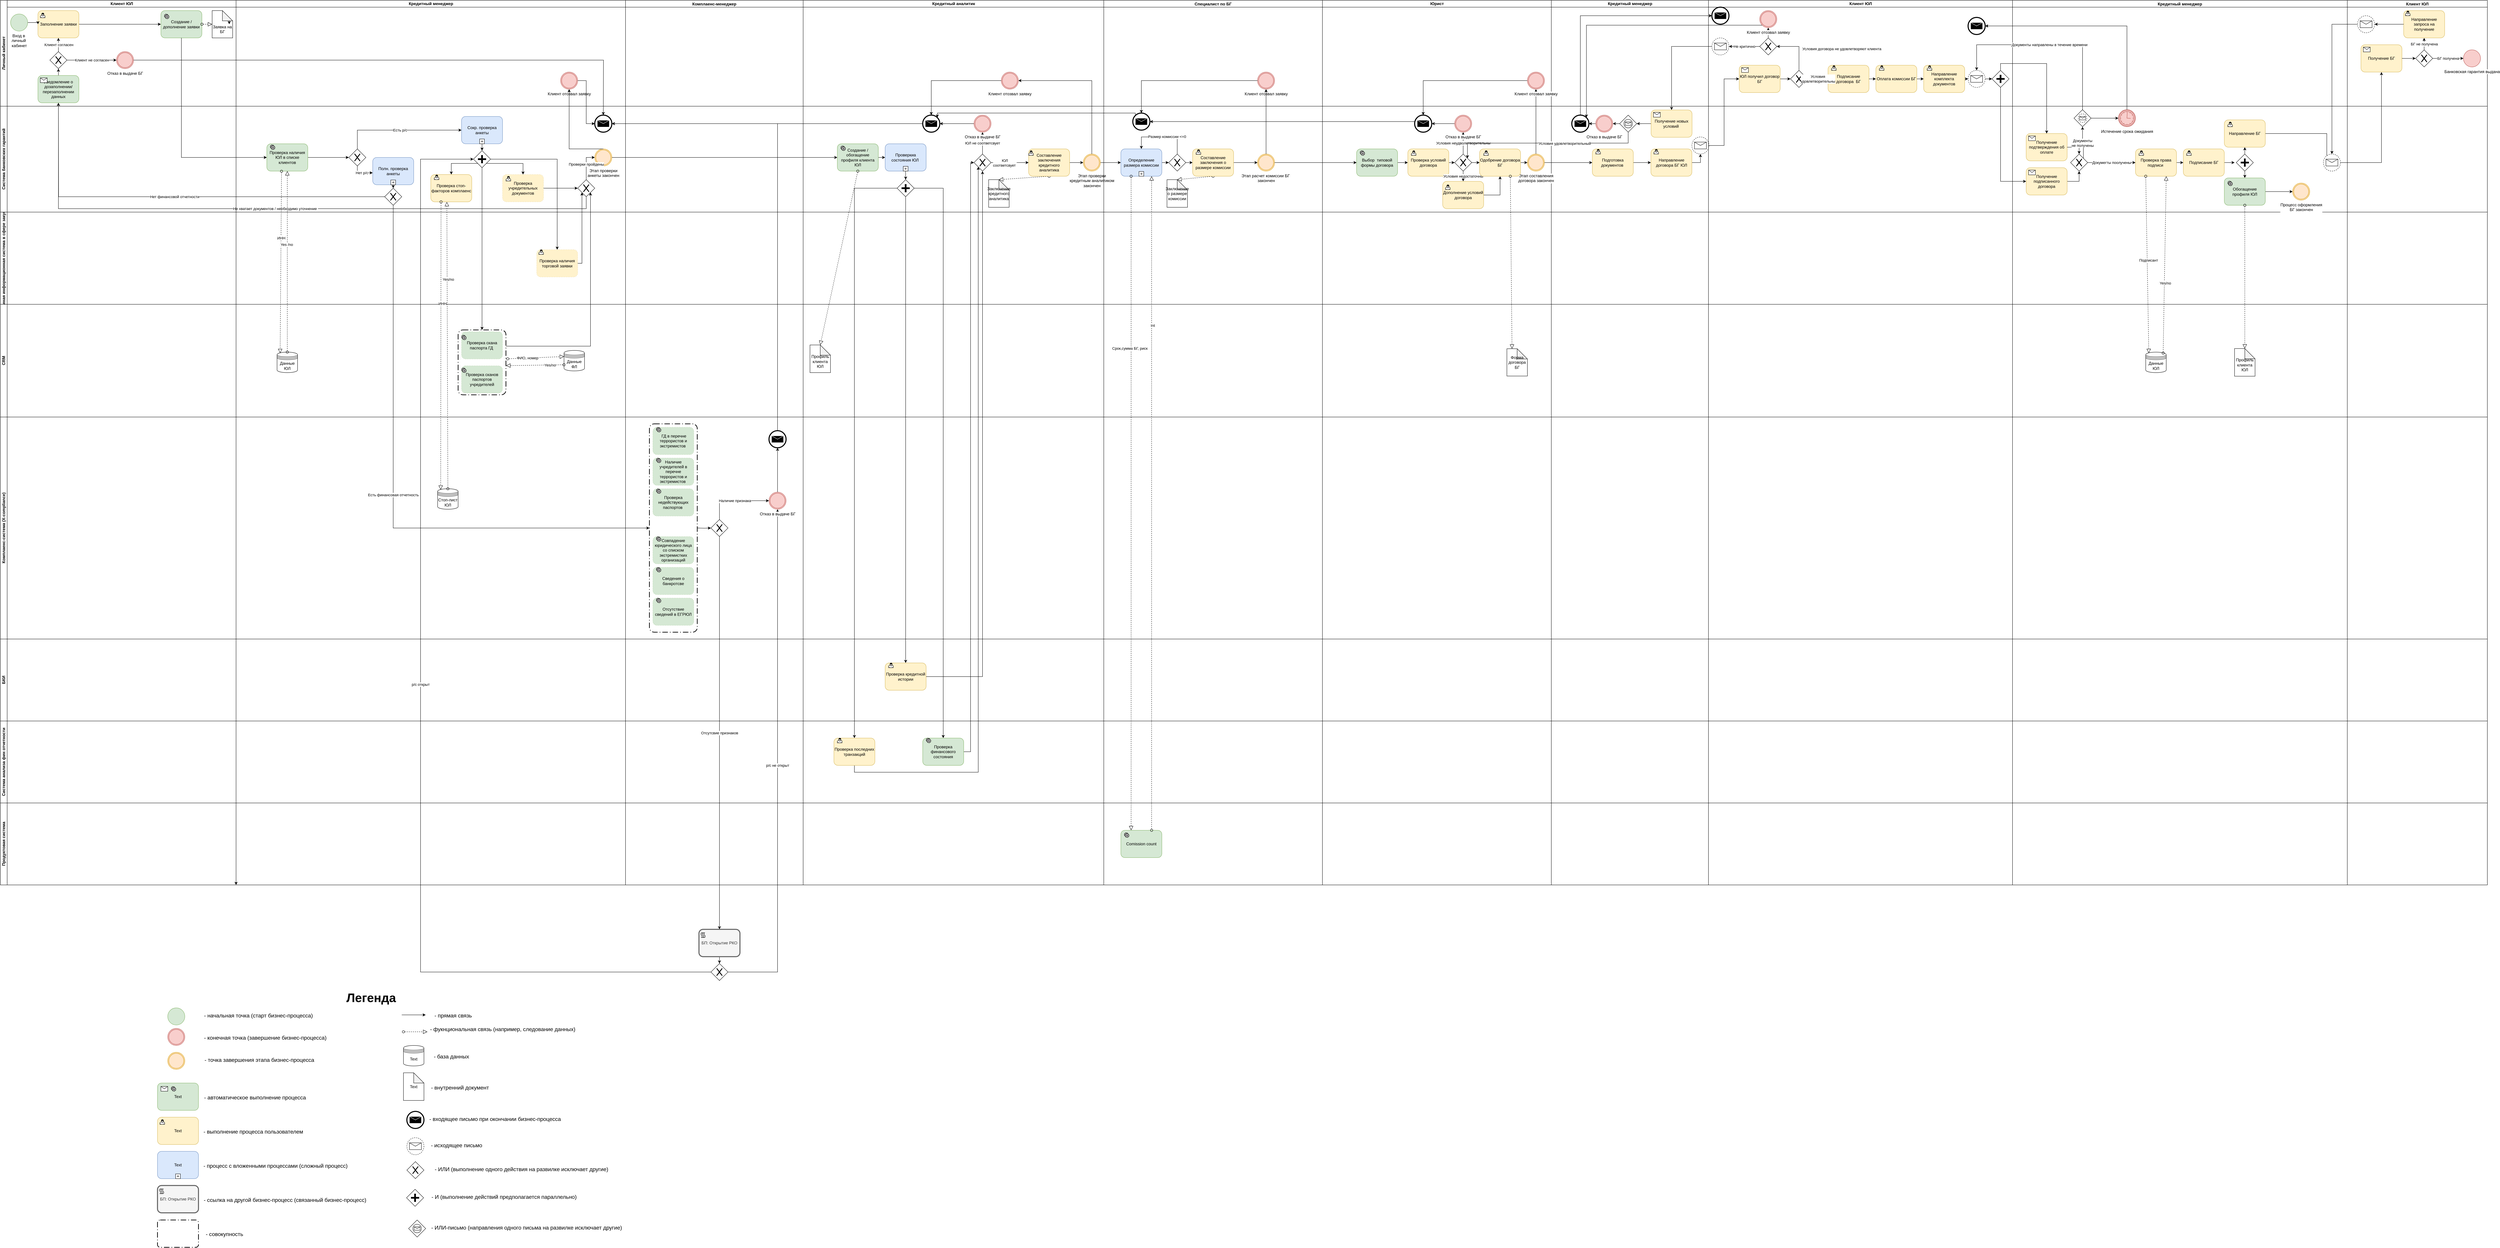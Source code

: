 <mxfile version="20.2.3" type="github">
  <diagram name="Page-1" id="e7e014a7-5840-1c2e-5031-d8a46d1fe8dd">
    <mxGraphModel dx="2046" dy="823" grid="1" gridSize="10" guides="1" tooltips="1" connect="1" arrows="1" fold="1" page="1" pageScale="1" pageWidth="1169" pageHeight="826" background="#ffffff" math="0" shadow="0">
      <root>
        <mxCell id="0" />
        <mxCell id="1" parent="0" />
        <mxCell id="w7Cktmm2TLNlh1LyLbTq-101" value="Личный кабинет" style="swimlane;html=1;childLayout=stackLayout;resizeParent=1;resizeParentMax=0;startSize=20;horizontal=0;horizontalStack=1;" parent="1" vertex="1">
          <mxGeometry x="30" y="440" width="1830" height="310" as="geometry" />
        </mxCell>
        <mxCell id="w7Cktmm2TLNlh1LyLbTq-102" value="Клиент ЮЛ" style="swimlane;html=1;startSize=20;" parent="w7Cktmm2TLNlh1LyLbTq-101" vertex="1">
          <mxGeometry x="20" width="670" height="310" as="geometry" />
        </mxCell>
        <mxCell id="w7Cktmm2TLNlh1LyLbTq-148" style="edgeStyle=orthogonalEdgeStyle;rounded=0;orthogonalLoop=1;jettySize=auto;html=1;exitX=0.5;exitY=1;exitDx=0;exitDy=0;" parent="w7Cktmm2TLNlh1LyLbTq-102" edge="1">
          <mxGeometry relative="1" as="geometry">
            <mxPoint x="35" y="125" as="sourcePoint" />
            <mxPoint x="35" y="125" as="targetPoint" />
          </mxGeometry>
        </mxCell>
        <mxCell id="w7Cktmm2TLNlh1LyLbTq-166" style="edgeStyle=orthogonalEdgeStyle;rounded=0;orthogonalLoop=1;jettySize=auto;html=1;exitX=1;exitY=0.5;exitDx=0;exitDy=0;entryX=0;entryY=0.5;entryDx=0;entryDy=0;" parent="w7Cktmm2TLNlh1LyLbTq-102" source="w7Cktmm2TLNlh1LyLbTq-157" target="w7Cktmm2TLNlh1LyLbTq-164" edge="1">
          <mxGeometry relative="1" as="geometry" />
        </mxCell>
        <mxCell id="w7Cktmm2TLNlh1LyLbTq-157" value="Заполнение заявки" style="html=1;whiteSpace=wrap;rounded=1;dropTarget=0;fillColor=#fff2cc;strokeColor=#d6b656;" parent="w7Cktmm2TLNlh1LyLbTq-102" vertex="1">
          <mxGeometry x="90" y="30" width="120" height="80" as="geometry" />
        </mxCell>
        <mxCell id="w7Cktmm2TLNlh1LyLbTq-158" value="" style="html=1;shape=mxgraph.bpmn.user_task;outlineConnect=0;" parent="w7Cktmm2TLNlh1LyLbTq-157" vertex="1">
          <mxGeometry width="14" height="14" relative="1" as="geometry">
            <mxPoint x="7" y="7" as="offset" />
          </mxGeometry>
        </mxCell>
        <mxCell id="w7Cktmm2TLNlh1LyLbTq-163" style="edgeStyle=orthogonalEdgeStyle;rounded=0;orthogonalLoop=1;jettySize=auto;html=1;exitX=1;exitY=0.5;exitDx=0;exitDy=0;entryX=0;entryY=0.5;entryDx=0;entryDy=0;" parent="w7Cktmm2TLNlh1LyLbTq-102" source="w7Cktmm2TLNlh1LyLbTq-160" target="w7Cktmm2TLNlh1LyLbTq-157" edge="1">
          <mxGeometry relative="1" as="geometry" />
        </mxCell>
        <mxCell id="w7Cktmm2TLNlh1LyLbTq-160" value="Вход в&amp;nbsp;&lt;br&gt;личный&amp;nbsp;&lt;br&gt;кабинет" style="shape=mxgraph.bpmn.shape;html=1;verticalLabelPosition=bottom;labelBackgroundColor=#ffffff;verticalAlign=top;align=center;perimeter=ellipsePerimeter;outlineConnect=0;outline=standard;symbol=general;fillColor=#d5e8d4;strokeColor=#82b366;" parent="w7Cktmm2TLNlh1LyLbTq-102" vertex="1">
          <mxGeometry x="10" y="40" width="50" height="50" as="geometry" />
        </mxCell>
        <mxCell id="w7Cktmm2TLNlh1LyLbTq-164" value="Создание / дополнение заявки" style="shape=ext;rounded=1;html=1;whiteSpace=wrap;fillColor=#d5e8d4;strokeColor=#82b366;" parent="w7Cktmm2TLNlh1LyLbTq-102" vertex="1">
          <mxGeometry x="450" y="30" width="120" height="80" as="geometry" />
        </mxCell>
        <mxCell id="w7Cktmm2TLNlh1LyLbTq-386" style="edgeStyle=orthogonalEdgeStyle;rounded=0;orthogonalLoop=1;jettySize=auto;html=1;exitX=0.5;exitY=0;exitDx=0;exitDy=0;entryX=0.5;entryY=1;entryDx=0;entryDy=0;" parent="w7Cktmm2TLNlh1LyLbTq-102" source="w7Cktmm2TLNlh1LyLbTq-265" target="w7Cktmm2TLNlh1LyLbTq-383" edge="1">
          <mxGeometry relative="1" as="geometry" />
        </mxCell>
        <mxCell id="w7Cktmm2TLNlh1LyLbTq-265" value="Уведомление о дозаполнении/перезаполнении данных" style="html=1;whiteSpace=wrap;rounded=1;dropTarget=0;fillColor=#d5e8d4;strokeColor=#82b366;" parent="w7Cktmm2TLNlh1LyLbTq-102" vertex="1">
          <mxGeometry x="90" y="220" width="120" height="80" as="geometry" />
        </mxCell>
        <mxCell id="w7Cktmm2TLNlh1LyLbTq-266" value="" style="html=1;shape=message;outlineConnect=0;" parent="w7Cktmm2TLNlh1LyLbTq-265" vertex="1">
          <mxGeometry width="20" height="14" relative="1" as="geometry">
            <mxPoint x="7" y="7" as="offset" />
          </mxGeometry>
        </mxCell>
        <mxCell id="w7Cktmm2TLNlh1LyLbTq-383" value="" style="shape=mxgraph.bpmn.shape;html=1;verticalLabelPosition=bottom;labelBackgroundColor=#ffffff;verticalAlign=top;align=center;perimeter=rhombusPerimeter;background=gateway;outlineConnect=0;outline=none;symbol=exclusiveGw;" parent="w7Cktmm2TLNlh1LyLbTq-102" vertex="1">
          <mxGeometry x="125" y="150" width="50" height="50" as="geometry" />
        </mxCell>
        <mxCell id="w7Cktmm2TLNlh1LyLbTq-390" value="Отказ в выдаче БГ" style="shape=mxgraph.bpmn.shape;html=1;verticalLabelPosition=bottom;labelBackgroundColor=#ffffff;verticalAlign=top;align=center;perimeter=ellipsePerimeter;outlineConnect=0;outline=throwing;symbol=general;fillColor=#f8cecc;strokeColor=#b85450;" parent="w7Cktmm2TLNlh1LyLbTq-102" vertex="1">
          <mxGeometry x="320" y="150" width="50" height="50" as="geometry" />
        </mxCell>
        <mxCell id="w7Cktmm2TLNlh1LyLbTq-391" value="Клиент не согласен" style="edgeStyle=orthogonalEdgeStyle;rounded=0;orthogonalLoop=1;jettySize=auto;html=1;exitX=1;exitY=0.5;exitDx=0;exitDy=0;" parent="w7Cktmm2TLNlh1LyLbTq-102" source="w7Cktmm2TLNlh1LyLbTq-383" target="w7Cktmm2TLNlh1LyLbTq-390" edge="1">
          <mxGeometry relative="1" as="geometry">
            <mxPoint x="300" y="615" as="targetPoint" />
            <mxPoint x="225" y="615" as="sourcePoint" />
          </mxGeometry>
        </mxCell>
        <mxCell id="w7Cktmm2TLNlh1LyLbTq-406" value="&lt;br&gt;&lt;br&gt;Заявка на БГ" style="shape=note;whiteSpace=wrap;html=1;backgroundOutline=1;darkOpacity=0.05;" parent="w7Cktmm2TLNlh1LyLbTq-102" vertex="1">
          <mxGeometry x="600" y="30" width="60" height="80" as="geometry" />
        </mxCell>
        <mxCell id="w7Cktmm2TLNlh1LyLbTq-408" value="" style="startArrow=oval;startFill=0;startSize=7;endArrow=block;endFill=0;endSize=10;dashed=1;html=1;exitX=1;exitY=0.5;exitDx=0;exitDy=0;entryX=0;entryY=0.5;entryDx=0;entryDy=0;entryPerimeter=0;" parent="w7Cktmm2TLNlh1LyLbTq-102" source="w7Cktmm2TLNlh1LyLbTq-164" target="w7Cktmm2TLNlh1LyLbTq-406" edge="1">
          <mxGeometry width="100" relative="1" as="geometry">
            <mxPoint x="510" y="90" as="sourcePoint" />
            <mxPoint x="610" y="90" as="targetPoint" />
          </mxGeometry>
        </mxCell>
        <mxCell id="w7Cktmm2TLNlh1LyLbTq-415" value="Клиент согласен" style="edgeStyle=orthogonalEdgeStyle;rounded=0;orthogonalLoop=1;jettySize=auto;html=1;exitX=0.5;exitY=0;exitDx=0;exitDy=0;entryX=0.5;entryY=1;entryDx=0;entryDy=0;" parent="w7Cktmm2TLNlh1LyLbTq-102" source="w7Cktmm2TLNlh1LyLbTq-383" edge="1">
          <mxGeometry relative="1" as="geometry">
            <mxPoint x="150" y="110" as="targetPoint" />
          </mxGeometry>
        </mxCell>
        <mxCell id="w7Cktmm2TLNlh1LyLbTq-449" style="edgeStyle=orthogonalEdgeStyle;rounded=0;orthogonalLoop=1;jettySize=auto;html=1;exitX=0;exitY=0;exitDx=60.0;exitDy=30;exitPerimeter=0;entryX=0.833;entryY=0.5;entryDx=0;entryDy=0;entryPerimeter=0;" parent="w7Cktmm2TLNlh1LyLbTq-102" source="w7Cktmm2TLNlh1LyLbTq-406" target="w7Cktmm2TLNlh1LyLbTq-406" edge="1">
          <mxGeometry relative="1" as="geometry" />
        </mxCell>
        <mxCell id="w7Cktmm2TLNlh1LyLbTq-754" value="" style="shape=mxgraph.bpmn.service_task;html=1;outlineConnect=0;" parent="w7Cktmm2TLNlh1LyLbTq-102" vertex="1">
          <mxGeometry x="460" y="40" width="14" height="14" as="geometry" />
        </mxCell>
        <mxCell id="w7Cktmm2TLNlh1LyLbTq-103" value="Кредитный менеджер" style="swimlane;html=1;startSize=20;" parent="w7Cktmm2TLNlh1LyLbTq-101" vertex="1">
          <mxGeometry x="690" width="1140" height="310" as="geometry">
            <mxRectangle x="690" width="30" height="310" as="alternateBounds" />
          </mxGeometry>
        </mxCell>
        <mxCell id="w7Cktmm2TLNlh1LyLbTq-489" value="Клиент отозвал заявку" style="shape=mxgraph.bpmn.shape;html=1;verticalLabelPosition=bottom;labelBackgroundColor=#ffffff;verticalAlign=top;align=center;perimeter=ellipsePerimeter;outlineConnect=0;outline=throwing;symbol=general;fillColor=#f8cecc;strokeColor=#b85450;" parent="w7Cktmm2TLNlh1LyLbTq-103" vertex="1">
          <mxGeometry x="950" y="210" width="50" height="50" as="geometry" />
        </mxCell>
        <mxCell id="w7Cktmm2TLNlh1LyLbTq-132" value="Кредитный менеджер" style="swimlane;html=1;startSize=20;" parent="1" vertex="1">
          <mxGeometry x="4570" y="440" width="460" height="2590" as="geometry" />
        </mxCell>
        <mxCell id="w7Cktmm2TLNlh1LyLbTq-580" style="edgeStyle=orthogonalEdgeStyle;rounded=0;orthogonalLoop=1;jettySize=auto;html=1;exitX=1;exitY=0.5;exitDx=0;exitDy=0;entryX=0.5;entryY=1;entryDx=0;entryDy=0;" parent="w7Cktmm2TLNlh1LyLbTq-132" source="w7Cktmm2TLNlh1LyLbTq-540" target="w7Cktmm2TLNlh1LyLbTq-552" edge="1">
          <mxGeometry relative="1" as="geometry" />
        </mxCell>
        <mxCell id="w7Cktmm2TLNlh1LyLbTq-540" value="Направление договора БГ ЮЛ" style="shape=ext;rounded=1;html=1;whiteSpace=wrap;fillColor=#fff2cc;strokeColor=#d6b656;" parent="w7Cktmm2TLNlh1LyLbTq-132" vertex="1">
          <mxGeometry x="291.5" y="435" width="120" height="80" as="geometry" />
        </mxCell>
        <mxCell id="w7Cktmm2TLNlh1LyLbTq-543" style="edgeStyle=orthogonalEdgeStyle;rounded=0;orthogonalLoop=1;jettySize=auto;html=1;exitX=1;exitY=0.5;exitDx=0;exitDy=0;" parent="w7Cktmm2TLNlh1LyLbTq-132" source="w7Cktmm2TLNlh1LyLbTq-541" target="w7Cktmm2TLNlh1LyLbTq-540" edge="1">
          <mxGeometry relative="1" as="geometry" />
        </mxCell>
        <mxCell id="w7Cktmm2TLNlh1LyLbTq-541" value="Подготовка документов&amp;nbsp;" style="shape=ext;rounded=1;html=1;whiteSpace=wrap;fillColor=#fff2cc;strokeColor=#d6b656;" parent="w7Cktmm2TLNlh1LyLbTq-132" vertex="1">
          <mxGeometry x="120" y="435" width="120" height="80" as="geometry" />
        </mxCell>
        <mxCell id="w7Cktmm2TLNlh1LyLbTq-798" style="edgeStyle=orthogonalEdgeStyle;rounded=0;orthogonalLoop=1;jettySize=auto;html=1;exitX=0;exitY=0.5;exitDx=0;exitDy=0;" parent="w7Cktmm2TLNlh1LyLbTq-132" source="w7Cktmm2TLNlh1LyLbTq-563" target="w7Cktmm2TLNlh1LyLbTq-796" edge="1">
          <mxGeometry relative="1" as="geometry" />
        </mxCell>
        <mxCell id="w7Cktmm2TLNlh1LyLbTq-563" value="Получение новых условий&amp;nbsp;" style="html=1;whiteSpace=wrap;rounded=1;dropTarget=0;fillColor=#fff2cc;strokeColor=#d6b656;" parent="w7Cktmm2TLNlh1LyLbTq-132" vertex="1">
          <mxGeometry x="292" y="321" width="120" height="80" as="geometry" />
        </mxCell>
        <mxCell id="w7Cktmm2TLNlh1LyLbTq-564" value="" style="html=1;shape=message;outlineConnect=0;" parent="w7Cktmm2TLNlh1LyLbTq-563" vertex="1">
          <mxGeometry width="20" height="14" relative="1" as="geometry">
            <mxPoint x="7" y="7" as="offset" />
          </mxGeometry>
        </mxCell>
        <mxCell id="w7Cktmm2TLNlh1LyLbTq-552" value="" style="shape=mxgraph.bpmn.shape;html=1;verticalLabelPosition=bottom;labelBackgroundColor=#ffffff;verticalAlign=top;align=center;perimeter=ellipsePerimeter;outlineConnect=0;outline=eventNonint;symbol=message;" parent="w7Cktmm2TLNlh1LyLbTq-132" vertex="1">
          <mxGeometry x="411.5" y="400" width="50" height="50" as="geometry" />
        </mxCell>
        <mxCell id="w7Cktmm2TLNlh1LyLbTq-596" value="" style="shape=mxgraph.bpmn.shape;html=1;verticalLabelPosition=bottom;labelBackgroundColor=#ffffff;verticalAlign=top;align=center;perimeter=ellipsePerimeter;outlineConnect=0;outline=end;symbol=message;" parent="w7Cktmm2TLNlh1LyLbTq-132" vertex="1">
          <mxGeometry x="60" y="336" width="50" height="50" as="geometry" />
        </mxCell>
        <mxCell id="w7Cktmm2TLNlh1LyLbTq-777" value="" style="shape=mxgraph.bpmn.user_task;html=1;outlineConnect=0;" parent="w7Cktmm2TLNlh1LyLbTq-132" vertex="1">
          <mxGeometry x="130" y="436" width="14" height="14" as="geometry" />
        </mxCell>
        <mxCell id="w7Cktmm2TLNlh1LyLbTq-778" value="" style="shape=mxgraph.bpmn.user_task;html=1;outlineConnect=0;" parent="w7Cktmm2TLNlh1LyLbTq-132" vertex="1">
          <mxGeometry x="300" y="436" width="14" height="14" as="geometry" />
        </mxCell>
        <mxCell id="w7Cktmm2TLNlh1LyLbTq-802" style="edgeStyle=orthogonalEdgeStyle;rounded=0;orthogonalLoop=1;jettySize=auto;html=1;exitX=0;exitY=0.5;exitDx=0;exitDy=0;entryX=1;entryY=0.5;entryDx=0;entryDy=0;" parent="w7Cktmm2TLNlh1LyLbTq-132" source="w7Cktmm2TLNlh1LyLbTq-796" target="w7Cktmm2TLNlh1LyLbTq-801" edge="1">
          <mxGeometry relative="1" as="geometry" />
        </mxCell>
        <mxCell id="w7Cktmm2TLNlh1LyLbTq-796" value="" style="shape=mxgraph.bpmn.shape;html=1;verticalLabelPosition=bottom;labelBackgroundColor=#ffffff;verticalAlign=top;align=center;perimeter=rhombusPerimeter;background=gateway;outlineConnect=0;outline=standard;symbol=message;" parent="w7Cktmm2TLNlh1LyLbTq-132" vertex="1">
          <mxGeometry x="200" y="336" width="50" height="50" as="geometry" />
        </mxCell>
        <mxCell id="w7Cktmm2TLNlh1LyLbTq-803" style="edgeStyle=orthogonalEdgeStyle;rounded=0;orthogonalLoop=1;jettySize=auto;html=1;exitX=0;exitY=0.5;exitDx=0;exitDy=0;entryX=1;entryY=0.5;entryDx=0;entryDy=0;" parent="w7Cktmm2TLNlh1LyLbTq-132" source="w7Cktmm2TLNlh1LyLbTq-801" target="w7Cktmm2TLNlh1LyLbTq-596" edge="1">
          <mxGeometry relative="1" as="geometry" />
        </mxCell>
        <mxCell id="w7Cktmm2TLNlh1LyLbTq-801" value="Отказ в выдаче БГ" style="shape=mxgraph.bpmn.shape;html=1;verticalLabelPosition=bottom;labelBackgroundColor=#ffffff;verticalAlign=top;align=center;perimeter=ellipsePerimeter;outlineConnect=0;outline=throwing;symbol=general;fillColor=#f8cecc;strokeColor=#b85450;" parent="w7Cktmm2TLNlh1LyLbTq-132" vertex="1">
          <mxGeometry x="130" y="336" width="50" height="50" as="geometry" />
        </mxCell>
        <mxCell id="w7Cktmm2TLNlh1LyLbTq-133" value="Юрист" style="swimlane;html=1;startSize=20;" parent="1" vertex="1">
          <mxGeometry x="3900" y="440" width="670" height="2590" as="geometry" />
        </mxCell>
        <mxCell id="w7Cktmm2TLNlh1LyLbTq-496" style="edgeStyle=orthogonalEdgeStyle;rounded=0;orthogonalLoop=1;jettySize=auto;html=1;exitX=1;exitY=0.5;exitDx=0;exitDy=0;entryX=0;entryY=0.5;entryDx=0;entryDy=0;" parent="w7Cktmm2TLNlh1LyLbTq-133" source="w7Cktmm2TLNlh1LyLbTq-485" target="w7Cktmm2TLNlh1LyLbTq-493" edge="1">
          <mxGeometry relative="1" as="geometry" />
        </mxCell>
        <mxCell id="w7Cktmm2TLNlh1LyLbTq-485" value="Выбор&amp;nbsp; типовой формы договора" style="shape=ext;rounded=1;html=1;whiteSpace=wrap;fillColor=#d5e8d4;strokeColor=#82b366;" parent="w7Cktmm2TLNlh1LyLbTq-133" vertex="1">
          <mxGeometry x="100" y="435" width="120" height="80" as="geometry" />
        </mxCell>
        <mxCell id="w7Cktmm2TLNlh1LyLbTq-504" style="edgeStyle=orthogonalEdgeStyle;rounded=0;orthogonalLoop=1;jettySize=auto;html=1;exitX=1;exitY=0.5;exitDx=0;exitDy=0;entryX=0;entryY=0.5;entryDx=0;entryDy=0;" parent="w7Cktmm2TLNlh1LyLbTq-133" source="w7Cktmm2TLNlh1LyLbTq-493" target="w7Cktmm2TLNlh1LyLbTq-503" edge="1">
          <mxGeometry relative="1" as="geometry" />
        </mxCell>
        <mxCell id="w7Cktmm2TLNlh1LyLbTq-493" value="Проверка условий договора" style="shape=ext;rounded=1;html=1;whiteSpace=wrap;fillColor=#fff2cc;strokeColor=#d6b656;" parent="w7Cktmm2TLNlh1LyLbTq-133" vertex="1">
          <mxGeometry x="250" y="435" width="120" height="80" as="geometry" />
        </mxCell>
        <mxCell id="w7Cktmm2TLNlh1LyLbTq-507" value="Условия недостаточны" style="edgeStyle=orthogonalEdgeStyle;rounded=0;orthogonalLoop=1;jettySize=auto;html=1;exitX=0.5;exitY=1;exitDx=0;exitDy=0;entryX=0.5;entryY=0;entryDx=0;entryDy=0;" parent="w7Cktmm2TLNlh1LyLbTq-133" source="w7Cktmm2TLNlh1LyLbTq-503" target="w7Cktmm2TLNlh1LyLbTq-505" edge="1">
          <mxGeometry relative="1" as="geometry" />
        </mxCell>
        <mxCell id="w7Cktmm2TLNlh1LyLbTq-594" value="Условия неудволетворительны" style="edgeStyle=orthogonalEdgeStyle;rounded=0;orthogonalLoop=1;jettySize=auto;html=1;exitX=0.5;exitY=0;exitDx=0;exitDy=0;entryX=0.5;entryY=1;entryDx=0;entryDy=0;" parent="w7Cktmm2TLNlh1LyLbTq-133" source="w7Cktmm2TLNlh1LyLbTq-503" target="w7Cktmm2TLNlh1LyLbTq-593" edge="1">
          <mxGeometry relative="1" as="geometry" />
        </mxCell>
        <mxCell id="w7Cktmm2TLNlh1LyLbTq-503" value="" style="shape=mxgraph.bpmn.shape;html=1;verticalLabelPosition=bottom;labelBackgroundColor=#ffffff;verticalAlign=top;align=center;perimeter=rhombusPerimeter;background=gateway;outlineConnect=0;outline=none;symbol=exclusiveGw;" parent="w7Cktmm2TLNlh1LyLbTq-133" vertex="1">
          <mxGeometry x="387" y="450" width="50" height="50" as="geometry" />
        </mxCell>
        <mxCell id="w7Cktmm2TLNlh1LyLbTq-505" value="Дополнение условий договора" style="shape=ext;rounded=1;html=1;whiteSpace=wrap;fillColor=#fff2cc;strokeColor=#d6b656;" parent="w7Cktmm2TLNlh1LyLbTq-133" vertex="1">
          <mxGeometry x="352" y="530" width="120" height="80" as="geometry" />
        </mxCell>
        <mxCell id="w7Cktmm2TLNlh1LyLbTq-512" style="edgeStyle=orthogonalEdgeStyle;rounded=0;orthogonalLoop=1;jettySize=auto;html=1;exitX=0.5;exitY=0;exitDx=0;exitDy=0;entryX=0.5;entryY=1;entryDx=0;entryDy=0;" parent="w7Cktmm2TLNlh1LyLbTq-133" source="w7Cktmm2TLNlh1LyLbTq-510" target="w7Cktmm2TLNlh1LyLbTq-511" edge="1">
          <mxGeometry relative="1" as="geometry" />
        </mxCell>
        <mxCell id="w7Cktmm2TLNlh1LyLbTq-510" value="Этап составления &lt;br&gt;договора закончен" style="shape=mxgraph.bpmn.shape;html=1;verticalLabelPosition=bottom;labelBackgroundColor=#ffffff;verticalAlign=top;align=center;perimeter=ellipsePerimeter;outlineConnect=0;outline=throwing;symbol=general;fillColor=#ffe6cc;strokeColor=#d79b00;" parent="w7Cktmm2TLNlh1LyLbTq-133" vertex="1">
          <mxGeometry x="600" y="450" width="50" height="50" as="geometry" />
        </mxCell>
        <mxCell id="w7Cktmm2TLNlh1LyLbTq-592" style="edgeStyle=orthogonalEdgeStyle;rounded=0;orthogonalLoop=1;jettySize=auto;html=1;exitX=0;exitY=0.5;exitDx=0;exitDy=0;entryX=0.5;entryY=0;entryDx=0;entryDy=0;" parent="w7Cktmm2TLNlh1LyLbTq-133" source="w7Cktmm2TLNlh1LyLbTq-511" target="w7Cktmm2TLNlh1LyLbTq-514" edge="1">
          <mxGeometry relative="1" as="geometry" />
        </mxCell>
        <mxCell id="w7Cktmm2TLNlh1LyLbTq-511" value="Клиент отозвал заявку" style="shape=mxgraph.bpmn.shape;html=1;verticalLabelPosition=bottom;labelBackgroundColor=#ffffff;verticalAlign=top;align=center;perimeter=ellipsePerimeter;outlineConnect=0;outline=throwing;symbol=general;fillColor=#f8cecc;strokeColor=#b85450;" parent="w7Cktmm2TLNlh1LyLbTq-133" vertex="1">
          <mxGeometry x="600" y="210" width="50" height="50" as="geometry" />
        </mxCell>
        <mxCell id="w7Cktmm2TLNlh1LyLbTq-509" style="edgeStyle=orthogonalEdgeStyle;rounded=0;orthogonalLoop=1;jettySize=auto;html=1;exitX=1;exitY=0.5;exitDx=0;exitDy=0;entryX=0.5;entryY=1;entryDx=0;entryDy=0;" parent="w7Cktmm2TLNlh1LyLbTq-133" source="w7Cktmm2TLNlh1LyLbTq-505" target="w7Cktmm2TLNlh1LyLbTq-517" edge="1">
          <mxGeometry relative="1" as="geometry">
            <mxPoint x="540" y="510" as="targetPoint" />
          </mxGeometry>
        </mxCell>
        <mxCell id="w7Cktmm2TLNlh1LyLbTq-514" value="" style="shape=mxgraph.bpmn.shape;html=1;verticalLabelPosition=bottom;labelBackgroundColor=#ffffff;verticalAlign=top;align=center;perimeter=ellipsePerimeter;outlineConnect=0;outline=end;symbol=message;" parent="w7Cktmm2TLNlh1LyLbTq-133" vertex="1">
          <mxGeometry x="270" y="336" width="50" height="50" as="geometry" />
        </mxCell>
        <mxCell id="w7Cktmm2TLNlh1LyLbTq-518" style="edgeStyle=orthogonalEdgeStyle;rounded=0;orthogonalLoop=1;jettySize=auto;html=1;exitX=1;exitY=0.5;exitDx=0;exitDy=0;" parent="w7Cktmm2TLNlh1LyLbTq-133" source="w7Cktmm2TLNlh1LyLbTq-517" target="w7Cktmm2TLNlh1LyLbTq-510" edge="1">
          <mxGeometry relative="1" as="geometry" />
        </mxCell>
        <mxCell id="w7Cktmm2TLNlh1LyLbTq-517" value="Одобрение договора БГ" style="shape=ext;rounded=1;html=1;whiteSpace=wrap;fillColor=#fff2cc;strokeColor=#d6b656;" parent="w7Cktmm2TLNlh1LyLbTq-133" vertex="1">
          <mxGeometry x="460" y="435" width="120" height="80" as="geometry" />
        </mxCell>
        <mxCell id="w7Cktmm2TLNlh1LyLbTq-508" style="edgeStyle=orthogonalEdgeStyle;rounded=0;orthogonalLoop=1;jettySize=auto;html=1;exitX=1;exitY=0.5;exitDx=0;exitDy=0;" parent="w7Cktmm2TLNlh1LyLbTq-133" source="w7Cktmm2TLNlh1LyLbTq-503" target="w7Cktmm2TLNlh1LyLbTq-517" edge="1">
          <mxGeometry relative="1" as="geometry">
            <mxPoint x="460" y="475" as="targetPoint" />
          </mxGeometry>
        </mxCell>
        <mxCell id="w7Cktmm2TLNlh1LyLbTq-519" value="Форма договора БГ" style="shape=note;whiteSpace=wrap;html=1;backgroundOutline=1;darkOpacity=0.05;" parent="w7Cktmm2TLNlh1LyLbTq-133" vertex="1">
          <mxGeometry x="540" y="1020" width="60" height="80" as="geometry" />
        </mxCell>
        <mxCell id="w7Cktmm2TLNlh1LyLbTq-521" value="" style="startArrow=oval;startFill=0;startSize=7;endArrow=block;endFill=0;endSize=10;dashed=1;html=1;exitX=0.75;exitY=1;exitDx=0;exitDy=0;entryX=0;entryY=0;entryDx=15;entryDy=0;entryPerimeter=0;" parent="w7Cktmm2TLNlh1LyLbTq-133" source="w7Cktmm2TLNlh1LyLbTq-517" target="w7Cktmm2TLNlh1LyLbTq-519" edge="1">
          <mxGeometry width="100" relative="1" as="geometry">
            <mxPoint x="270" y="480" as="sourcePoint" />
            <mxPoint x="370" y="480" as="targetPoint" />
          </mxGeometry>
        </mxCell>
        <mxCell id="w7Cktmm2TLNlh1LyLbTq-595" style="edgeStyle=orthogonalEdgeStyle;rounded=0;orthogonalLoop=1;jettySize=auto;html=1;exitX=0;exitY=0.5;exitDx=0;exitDy=0;" parent="w7Cktmm2TLNlh1LyLbTq-133" source="w7Cktmm2TLNlh1LyLbTq-593" target="w7Cktmm2TLNlh1LyLbTq-514" edge="1">
          <mxGeometry relative="1" as="geometry" />
        </mxCell>
        <mxCell id="w7Cktmm2TLNlh1LyLbTq-593" value="Отказ в выдаче БГ" style="shape=mxgraph.bpmn.shape;html=1;verticalLabelPosition=bottom;labelBackgroundColor=#ffffff;verticalAlign=top;align=center;perimeter=ellipsePerimeter;outlineConnect=0;outline=throwing;symbol=general;fillColor=#f8cecc;strokeColor=#b85450;" parent="w7Cktmm2TLNlh1LyLbTq-133" vertex="1">
          <mxGeometry x="387" y="336" width="50" height="50" as="geometry" />
        </mxCell>
        <mxCell id="w7Cktmm2TLNlh1LyLbTq-773" value="" style="shape=mxgraph.bpmn.service_task;html=1;outlineConnect=0;" parent="w7Cktmm2TLNlh1LyLbTq-133" vertex="1">
          <mxGeometry x="110" y="440" width="14" height="14" as="geometry" />
        </mxCell>
        <mxCell id="w7Cktmm2TLNlh1LyLbTq-774" value="" style="shape=mxgraph.bpmn.user_task;html=1;outlineConnect=0;" parent="w7Cktmm2TLNlh1LyLbTq-133" vertex="1">
          <mxGeometry x="260" y="440" width="14" height="14" as="geometry" />
        </mxCell>
        <mxCell id="w7Cktmm2TLNlh1LyLbTq-775" value="" style="shape=mxgraph.bpmn.user_task;html=1;outlineConnect=0;" parent="w7Cktmm2TLNlh1LyLbTq-133" vertex="1">
          <mxGeometry x="472" y="440" width="14" height="14" as="geometry" />
        </mxCell>
        <mxCell id="w7Cktmm2TLNlh1LyLbTq-776" value="" style="shape=mxgraph.bpmn.user_task;html=1;outlineConnect=0;" parent="w7Cktmm2TLNlh1LyLbTq-133" vertex="1">
          <mxGeometry x="360" y="540" width="14" height="14" as="geometry" />
        </mxCell>
        <mxCell id="w7Cktmm2TLNlh1LyLbTq-139" value="Единая информационная система в сфере закупок" style="swimlane;html=1;horizontal=0;startSize=20;" parent="1" vertex="1">
          <mxGeometry x="30" y="1060" width="7280" height="270" as="geometry" />
        </mxCell>
        <mxCell id="w7Cktmm2TLNlh1LyLbTq-207" value="Проверка наличия торговой заявки" style="shape=ext;rounded=1;html=1;whiteSpace=wrap;dashed=1;dashPattern=1 4;fillColor=#fff2cc;strokeColor=#d6b656;" parent="w7Cktmm2TLNlh1LyLbTq-139" vertex="1">
          <mxGeometry x="1570" y="110" width="120" height="80" as="geometry" />
        </mxCell>
        <mxCell id="w7Cktmm2TLNlh1LyLbTq-758" value="" style="shape=mxgraph.bpmn.user_task;html=1;outlineConnect=0;" parent="w7Cktmm2TLNlh1LyLbTq-139" vertex="1">
          <mxGeometry x="1576" y="110" width="14" height="14" as="geometry" />
        </mxCell>
        <mxCell id="w7Cktmm2TLNlh1LyLbTq-185" value="Система банковских гарантий" style="swimlane;html=1;horizontal=0;startSize=20;" parent="1" vertex="1">
          <mxGeometry x="30" y="750" width="7280" height="310" as="geometry" />
        </mxCell>
        <mxCell id="w7Cktmm2TLNlh1LyLbTq-172" value="Сокр. проверка анкеты" style="html=1;whiteSpace=wrap;rounded=1;dropTarget=0;fillColor=#dae8fc;strokeColor=#6c8ebf;" parent="w7Cktmm2TLNlh1LyLbTq-185" vertex="1">
          <mxGeometry x="1350" y="30" width="120" height="80" as="geometry" />
        </mxCell>
        <mxCell id="w7Cktmm2TLNlh1LyLbTq-173" value="" style="html=1;shape=plus;outlineConnect=0;" parent="w7Cktmm2TLNlh1LyLbTq-172" vertex="1">
          <mxGeometry x="0.5" y="1" width="14" height="14" relative="1" as="geometry">
            <mxPoint x="-7" y="-14" as="offset" />
          </mxGeometry>
        </mxCell>
        <mxCell id="w7Cktmm2TLNlh1LyLbTq-346" style="edgeStyle=orthogonalEdgeStyle;rounded=0;orthogonalLoop=1;jettySize=auto;html=1;exitX=0.5;exitY=1;exitDx=0;exitDy=0;entryX=0.5;entryY=0;entryDx=0;entryDy=0;" parent="w7Cktmm2TLNlh1LyLbTq-172" source="w7Cktmm2TLNlh1LyLbTq-173" target="w7Cktmm2TLNlh1LyLbTq-340" edge="1">
          <mxGeometry relative="1" as="geometry" />
        </mxCell>
        <mxCell id="w7Cktmm2TLNlh1LyLbTq-371" style="edgeStyle=orthogonalEdgeStyle;rounded=0;orthogonalLoop=1;jettySize=auto;html=1;exitX=0.75;exitY=0.75;exitDx=0;exitDy=0;exitPerimeter=0;entryX=0.5;entryY=0;entryDx=0;entryDy=0;" parent="w7Cktmm2TLNlh1LyLbTq-185" source="w7Cktmm2TLNlh1LyLbTq-340" target="w7Cktmm2TLNlh1LyLbTq-370" edge="1">
          <mxGeometry relative="1" as="geometry">
            <Array as="points">
              <mxPoint x="1530" y="168" />
            </Array>
          </mxGeometry>
        </mxCell>
        <mxCell id="w7Cktmm2TLNlh1LyLbTq-472" style="edgeStyle=orthogonalEdgeStyle;rounded=0;orthogonalLoop=1;jettySize=auto;html=1;exitX=0.25;exitY=0.75;exitDx=0;exitDy=0;exitPerimeter=0;entryX=0.5;entryY=0;entryDx=0;entryDy=0;" parent="w7Cktmm2TLNlh1LyLbTq-185" source="w7Cktmm2TLNlh1LyLbTq-340" target="w7Cktmm2TLNlh1LyLbTq-471" edge="1">
          <mxGeometry relative="1" as="geometry" />
        </mxCell>
        <mxCell id="w7Cktmm2TLNlh1LyLbTq-340" value="" style="shape=mxgraph.bpmn.shape;html=1;verticalLabelPosition=bottom;labelBackgroundColor=#ffffff;verticalAlign=top;align=center;perimeter=rhombusPerimeter;background=gateway;outlineConnect=0;outline=none;symbol=parallelGw;" parent="w7Cktmm2TLNlh1LyLbTq-185" vertex="1">
          <mxGeometry x="1385" y="130" width="50" height="50" as="geometry" />
        </mxCell>
        <mxCell id="w7Cktmm2TLNlh1LyLbTq-373" style="edgeStyle=orthogonalEdgeStyle;rounded=0;orthogonalLoop=1;jettySize=auto;html=1;exitX=1;exitY=0.5;exitDx=0;exitDy=0;entryX=0;entryY=0.5;entryDx=0;entryDy=0;" parent="w7Cktmm2TLNlh1LyLbTq-185" source="w7Cktmm2TLNlh1LyLbTq-370" target="w7Cktmm2TLNlh1LyLbTq-372" edge="1">
          <mxGeometry relative="1" as="geometry" />
        </mxCell>
        <mxCell id="w7Cktmm2TLNlh1LyLbTq-370" value="Проверка учредительных документов" style="shape=ext;rounded=1;html=1;whiteSpace=wrap;dashed=1;dashPattern=1 4;fillColor=#fff2cc;strokeColor=#d6b656;" parent="w7Cktmm2TLNlh1LyLbTq-185" vertex="1">
          <mxGeometry x="1470" y="200" width="120" height="80" as="geometry" />
        </mxCell>
        <mxCell id="w7Cktmm2TLNlh1LyLbTq-372" value="" style="shape=mxgraph.bpmn.shape;html=1;verticalLabelPosition=bottom;labelBackgroundColor=#ffffff;verticalAlign=top;align=center;perimeter=rhombusPerimeter;background=gateway;outlineConnect=0;outline=none;symbol=exclusiveGw;" parent="w7Cktmm2TLNlh1LyLbTq-185" vertex="1">
          <mxGeometry x="1690" y="215" width="50" height="50" as="geometry" />
        </mxCell>
        <mxCell id="w7Cktmm2TLNlh1LyLbTq-423" style="edgeStyle=orthogonalEdgeStyle;rounded=0;orthogonalLoop=1;jettySize=auto;html=1;exitX=1;exitY=0.5;exitDx=0;exitDy=0;entryX=0;entryY=0.5;entryDx=0;entryDy=0;" parent="w7Cktmm2TLNlh1LyLbTq-185" source="w7Cktmm2TLNlh1LyLbTq-379" target="w7Cktmm2TLNlh1LyLbTq-424" edge="1">
          <mxGeometry relative="1" as="geometry">
            <mxPoint x="2380.0" y="150" as="targetPoint" />
            <Array as="points" />
          </mxGeometry>
        </mxCell>
        <mxCell id="w7Cktmm2TLNlh1LyLbTq-379" value="Этап проверки &lt;br&gt;анкеты закончен" style="shape=mxgraph.bpmn.shape;html=1;verticalLabelPosition=bottom;labelBackgroundColor=#ffffff;verticalAlign=top;align=center;perimeter=ellipsePerimeter;outlineConnect=0;outline=throwing;symbol=general;fillColor=#ffe6cc;strokeColor=#d79b00;" parent="w7Cktmm2TLNlh1LyLbTq-185" vertex="1">
          <mxGeometry x="1740" y="125" width="50" height="50" as="geometry" />
        </mxCell>
        <mxCell id="w7Cktmm2TLNlh1LyLbTq-375" value="Проверки пройдены" style="edgeStyle=orthogonalEdgeStyle;rounded=0;orthogonalLoop=1;jettySize=auto;html=1;exitX=0.5;exitY=0;exitDx=0;exitDy=0;entryX=0;entryY=0.5;entryDx=0;entryDy=0;" parent="w7Cktmm2TLNlh1LyLbTq-185" source="w7Cktmm2TLNlh1LyLbTq-372" target="w7Cktmm2TLNlh1LyLbTq-379" edge="1">
          <mxGeometry relative="1" as="geometry">
            <mxPoint x="2200" y="170" as="targetPoint" />
          </mxGeometry>
        </mxCell>
        <mxCell id="w7Cktmm2TLNlh1LyLbTq-196" value="" style="shape=mxgraph.bpmn.shape;html=1;verticalLabelPosition=bottom;labelBackgroundColor=#ffffff;verticalAlign=top;align=center;perimeter=rhombusPerimeter;background=gateway;outlineConnect=0;outline=none;symbol=exclusiveGw;" parent="w7Cktmm2TLNlh1LyLbTq-185" vertex="1">
          <mxGeometry x="1020" y="125" width="50" height="50" as="geometry" />
        </mxCell>
        <mxCell id="w7Cktmm2TLNlh1LyLbTq-176" value="Полн. проверка анкеты" style="html=1;whiteSpace=wrap;rounded=1;dropTarget=0;fillColor=#dae8fc;strokeColor=#6c8ebf;" parent="w7Cktmm2TLNlh1LyLbTq-185" vertex="1">
          <mxGeometry x="1090" y="150" width="120" height="80" as="geometry" />
        </mxCell>
        <mxCell id="w7Cktmm2TLNlh1LyLbTq-177" value="" style="html=1;shape=plus;outlineConnect=0;" parent="w7Cktmm2TLNlh1LyLbTq-176" vertex="1">
          <mxGeometry x="0.5" y="1" width="14" height="14" relative="1" as="geometry">
            <mxPoint x="-7" y="-14" as="offset" />
          </mxGeometry>
        </mxCell>
        <mxCell id="w7Cktmm2TLNlh1LyLbTq-438" style="edgeStyle=orthogonalEdgeStyle;rounded=0;orthogonalLoop=1;jettySize=auto;html=1;exitX=0.25;exitY=1;exitDx=0;exitDy=0;entryX=0.5;entryY=0;entryDx=0;entryDy=0;" parent="w7Cktmm2TLNlh1LyLbTq-176" source="w7Cktmm2TLNlh1LyLbTq-177" target="w7Cktmm2TLNlh1LyLbTq-435" edge="1">
          <mxGeometry relative="1" as="geometry" />
        </mxCell>
        <mxCell id="w7Cktmm2TLNlh1LyLbTq-201" value="Есть р/c" style="edgeStyle=orthogonalEdgeStyle;rounded=0;orthogonalLoop=1;jettySize=auto;html=1;exitX=0.5;exitY=0;exitDx=0;exitDy=0;entryX=0;entryY=0.5;entryDx=0;entryDy=0;" parent="w7Cktmm2TLNlh1LyLbTq-185" source="w7Cktmm2TLNlh1LyLbTq-196" target="w7Cktmm2TLNlh1LyLbTq-172" edge="1">
          <mxGeometry relative="1" as="geometry" />
        </mxCell>
        <mxCell id="w7Cktmm2TLNlh1LyLbTq-200" value="Нет р/с" style="edgeStyle=orthogonalEdgeStyle;rounded=0;orthogonalLoop=1;jettySize=auto;html=1;exitX=0.5;exitY=1;exitDx=0;exitDy=0;" parent="w7Cktmm2TLNlh1LyLbTq-185" source="w7Cktmm2TLNlh1LyLbTq-196" target="w7Cktmm2TLNlh1LyLbTq-176" edge="1">
          <mxGeometry relative="1" as="geometry">
            <Array as="points">
              <mxPoint x="1045" y="195" />
            </Array>
          </mxGeometry>
        </mxCell>
        <mxCell id="w7Cktmm2TLNlh1LyLbTq-412" style="edgeStyle=orthogonalEdgeStyle;rounded=0;orthogonalLoop=1;jettySize=auto;html=1;exitX=1;exitY=0.5;exitDx=0;exitDy=0;entryX=0;entryY=0.5;entryDx=0;entryDy=0;" parent="w7Cktmm2TLNlh1LyLbTq-185" source="w7Cktmm2TLNlh1LyLbTq-270" target="w7Cktmm2TLNlh1LyLbTq-196" edge="1">
          <mxGeometry relative="1" as="geometry" />
        </mxCell>
        <mxCell id="w7Cktmm2TLNlh1LyLbTq-270" value="Проверка наличия ЮЛ в списке клиентов" style="shape=ext;rounded=1;html=1;whiteSpace=wrap;fillColor=#d5e8d4;strokeColor=#82b366;" parent="w7Cktmm2TLNlh1LyLbTq-185" vertex="1">
          <mxGeometry x="780" y="110" width="120" height="80" as="geometry" />
        </mxCell>
        <mxCell id="w7Cktmm2TLNlh1LyLbTq-418" value="" style="shape=mxgraph.bpmn.shape;html=1;verticalLabelPosition=bottom;labelBackgroundColor=#ffffff;verticalAlign=top;align=center;perimeter=ellipsePerimeter;outlineConnect=0;outline=end;symbol=message;" parent="w7Cktmm2TLNlh1LyLbTq-185" vertex="1">
          <mxGeometry x="1740" y="26" width="50" height="50" as="geometry" />
        </mxCell>
        <mxCell id="w7Cktmm2TLNlh1LyLbTq-430" style="edgeStyle=orthogonalEdgeStyle;rounded=0;orthogonalLoop=1;jettySize=auto;html=1;exitX=1;exitY=0.5;exitDx=0;exitDy=0;entryX=0;entryY=0.5;entryDx=0;entryDy=0;" parent="w7Cktmm2TLNlh1LyLbTq-185" source="w7Cktmm2TLNlh1LyLbTq-424" target="w7Cktmm2TLNlh1LyLbTq-428" edge="1">
          <mxGeometry relative="1" as="geometry" />
        </mxCell>
        <mxCell id="w7Cktmm2TLNlh1LyLbTq-424" value="Создание / обогащение профиля клиента ЮЛ" style="shape=ext;rounded=1;html=1;whiteSpace=wrap;fillColor=#d5e8d4;strokeColor=#82b366;" parent="w7Cktmm2TLNlh1LyLbTq-185" vertex="1">
          <mxGeometry x="2450" y="110" width="120" height="80" as="geometry" />
        </mxCell>
        <mxCell id="w7Cktmm2TLNlh1LyLbTq-433" style="edgeStyle=orthogonalEdgeStyle;rounded=0;orthogonalLoop=1;jettySize=auto;html=1;exitX=0.5;exitY=1;exitDx=0;exitDy=0;entryX=0.5;entryY=0;entryDx=0;entryDy=0;" parent="w7Cktmm2TLNlh1LyLbTq-185" source="w7Cktmm2TLNlh1LyLbTq-428" target="w7Cktmm2TLNlh1LyLbTq-432" edge="1">
          <mxGeometry relative="1" as="geometry" />
        </mxCell>
        <mxCell id="w7Cktmm2TLNlh1LyLbTq-428" value="Проверкиа состояния ЮЛ&amp;nbsp;" style="html=1;whiteSpace=wrap;rounded=1;dropTarget=0;fillColor=#dae8fc;strokeColor=#6c8ebf;" parent="w7Cktmm2TLNlh1LyLbTq-185" vertex="1">
          <mxGeometry x="2590" y="110" width="120" height="80" as="geometry" />
        </mxCell>
        <mxCell id="w7Cktmm2TLNlh1LyLbTq-429" value="" style="html=1;shape=plus;outlineConnect=0;" parent="w7Cktmm2TLNlh1LyLbTq-428" vertex="1">
          <mxGeometry x="0.5" y="1" width="14" height="14" relative="1" as="geometry">
            <mxPoint x="-7" y="-14" as="offset" />
          </mxGeometry>
        </mxCell>
        <mxCell id="w7Cktmm2TLNlh1LyLbTq-432" value="" style="shape=mxgraph.bpmn.shape;html=1;verticalLabelPosition=bottom;labelBackgroundColor=#ffffff;verticalAlign=top;align=center;perimeter=rhombusPerimeter;background=gateway;outlineConnect=0;outline=none;symbol=parallelGw;" parent="w7Cktmm2TLNlh1LyLbTq-185" vertex="1">
          <mxGeometry x="2625" y="215" width="50" height="50" as="geometry" />
        </mxCell>
        <mxCell id="w7Cktmm2TLNlh1LyLbTq-435" value="" style="shape=mxgraph.bpmn.shape;html=1;verticalLabelPosition=bottom;labelBackgroundColor=#ffffff;verticalAlign=top;align=center;perimeter=rhombusPerimeter;background=gateway;outlineConnect=0;outline=none;symbol=exclusiveGw;" parent="w7Cktmm2TLNlh1LyLbTq-185" vertex="1">
          <mxGeometry x="1125" y="240" width="50" height="50" as="geometry" />
        </mxCell>
        <mxCell id="w7Cktmm2TLNlh1LyLbTq-462" value="ЮЛ не соответсвует" style="edgeStyle=orthogonalEdgeStyle;rounded=0;orthogonalLoop=1;jettySize=auto;html=1;exitX=0.5;exitY=0;exitDx=0;exitDy=0;entryX=0.5;entryY=1;entryDx=0;entryDy=0;" parent="w7Cktmm2TLNlh1LyLbTq-185" source="w7Cktmm2TLNlh1LyLbTq-453" target="w7Cktmm2TLNlh1LyLbTq-461" edge="1">
          <mxGeometry relative="1" as="geometry" />
        </mxCell>
        <mxCell id="w7Cktmm2TLNlh1LyLbTq-453" value="" style="shape=mxgraph.bpmn.shape;html=1;verticalLabelPosition=bottom;labelBackgroundColor=#ffffff;verticalAlign=top;align=center;perimeter=rhombusPerimeter;background=gateway;outlineConnect=0;outline=none;symbol=exclusiveGw;" parent="w7Cktmm2TLNlh1LyLbTq-185" vertex="1">
          <mxGeometry x="2850" y="140" width="50" height="50" as="geometry" />
        </mxCell>
        <mxCell id="w7Cktmm2TLNlh1LyLbTq-468" style="edgeStyle=orthogonalEdgeStyle;rounded=0;orthogonalLoop=1;jettySize=auto;html=1;exitX=0;exitY=0.5;exitDx=0;exitDy=0;" parent="w7Cktmm2TLNlh1LyLbTq-185" source="w7Cktmm2TLNlh1LyLbTq-461" target="w7Cktmm2TLNlh1LyLbTq-467" edge="1">
          <mxGeometry relative="1" as="geometry" />
        </mxCell>
        <mxCell id="w7Cktmm2TLNlh1LyLbTq-461" value="Отказ в выдаче БГ" style="shape=mxgraph.bpmn.shape;html=1;verticalLabelPosition=bottom;labelBackgroundColor=#ffffff;verticalAlign=top;align=center;perimeter=ellipsePerimeter;outlineConnect=0;outline=throwing;symbol=general;fillColor=#f8cecc;strokeColor=#b85450;" parent="w7Cktmm2TLNlh1LyLbTq-185" vertex="1">
          <mxGeometry x="2850" y="26" width="50" height="50" as="geometry" />
        </mxCell>
        <mxCell id="w7Cktmm2TLNlh1LyLbTq-469" style="edgeStyle=orthogonalEdgeStyle;rounded=0;orthogonalLoop=1;jettySize=auto;html=1;exitX=0;exitY=0.5;exitDx=0;exitDy=0;entryX=1;entryY=0.5;entryDx=0;entryDy=0;" parent="w7Cktmm2TLNlh1LyLbTq-185" source="w7Cktmm2TLNlh1LyLbTq-467" target="w7Cktmm2TLNlh1LyLbTq-418" edge="1">
          <mxGeometry relative="1" as="geometry" />
        </mxCell>
        <mxCell id="w7Cktmm2TLNlh1LyLbTq-467" value="" style="shape=mxgraph.bpmn.shape;html=1;verticalLabelPosition=bottom;labelBackgroundColor=#ffffff;verticalAlign=top;align=center;perimeter=ellipsePerimeter;outlineConnect=0;outline=end;symbol=message;" parent="w7Cktmm2TLNlh1LyLbTq-185" vertex="1">
          <mxGeometry x="2700" y="26" width="50" height="50" as="geometry" />
        </mxCell>
        <mxCell id="w7Cktmm2TLNlh1LyLbTq-471" value="Проверка стоп-факторов комплаенс" style="shape=ext;rounded=1;html=1;whiteSpace=wrap;fillColor=#fff2cc;strokeColor=#d6b656;" parent="w7Cktmm2TLNlh1LyLbTq-185" vertex="1">
          <mxGeometry x="1260" y="200" width="120" height="80" as="geometry" />
        </mxCell>
        <mxCell id="w7Cktmm2TLNlh1LyLbTq-613" style="edgeStyle=orthogonalEdgeStyle;rounded=0;orthogonalLoop=1;jettySize=auto;html=1;exitX=1;exitY=0.5;exitDx=0;exitDy=0;entryX=0;entryY=0.5;entryDx=0;entryDy=0;" parent="w7Cktmm2TLNlh1LyLbTq-185" source="w7Cktmm2TLNlh1LyLbTq-494" target="w7Cktmm2TLNlh1LyLbTq-611" edge="1">
          <mxGeometry relative="1" as="geometry" />
        </mxCell>
        <mxCell id="w7Cktmm2TLNlh1LyLbTq-494" value="Этап проверки &lt;br&gt;кредитным аналитиком &lt;br&gt;закончен" style="shape=mxgraph.bpmn.shape;html=1;verticalLabelPosition=bottom;labelBackgroundColor=#ffffff;verticalAlign=top;align=center;perimeter=ellipsePerimeter;outlineConnect=0;outline=throwing;symbol=general;fillColor=#ffe6cc;strokeColor=#d79b00;" parent="w7Cktmm2TLNlh1LyLbTq-185" vertex="1">
          <mxGeometry x="3170" y="140" width="50" height="50" as="geometry" />
        </mxCell>
        <mxCell id="w7Cktmm2TLNlh1LyLbTq-465" style="edgeStyle=orthogonalEdgeStyle;rounded=0;orthogonalLoop=1;jettySize=auto;html=1;exitX=1;exitY=0.5;exitDx=0;exitDy=0;entryX=0;entryY=0.5;entryDx=0;entryDy=0;" parent="w7Cktmm2TLNlh1LyLbTq-185" source="w7Cktmm2TLNlh1LyLbTq-453" target="w7Cktmm2TLNlh1LyLbTq-653" edge="1">
          <mxGeometry relative="1" as="geometry">
            <mxPoint x="3050" y="165" as="targetPoint" />
          </mxGeometry>
        </mxCell>
        <mxCell id="w7Cktmm2TLNlh1LyLbTq-466" value="ЮЛ &lt;br&gt;соответсвует&amp;nbsp;" style="edgeLabel;html=1;align=center;verticalAlign=middle;resizable=0;points=[];" parent="w7Cktmm2TLNlh1LyLbTq-465" vertex="1" connectable="0">
          <mxGeometry x="-0.278" y="-1" relative="1" as="geometry">
            <mxPoint as="offset" />
          </mxGeometry>
        </mxCell>
        <mxCell id="w7Cktmm2TLNlh1LyLbTq-645" style="edgeStyle=orthogonalEdgeStyle;rounded=0;orthogonalLoop=1;jettySize=auto;html=1;exitX=1;exitY=0.5;exitDx=0;exitDy=0;" parent="w7Cktmm2TLNlh1LyLbTq-185" source="w7Cktmm2TLNlh1LyLbTq-611" target="w7Cktmm2TLNlh1LyLbTq-644" edge="1">
          <mxGeometry relative="1" as="geometry" />
        </mxCell>
        <mxCell id="w7Cktmm2TLNlh1LyLbTq-611" value="Определение размера комиссии" style="html=1;whiteSpace=wrap;rounded=1;dropTarget=0;fillColor=#dae8fc;strokeColor=#6c8ebf;" parent="w7Cktmm2TLNlh1LyLbTq-185" vertex="1">
          <mxGeometry x="3280" y="125" width="120" height="80" as="geometry" />
        </mxCell>
        <mxCell id="w7Cktmm2TLNlh1LyLbTq-612" value="" style="html=1;shape=plus;outlineConnect=0;" parent="w7Cktmm2TLNlh1LyLbTq-611" vertex="1">
          <mxGeometry x="0.5" y="1" width="14" height="14" relative="1" as="geometry">
            <mxPoint x="-7" y="-14" as="offset" />
          </mxGeometry>
        </mxCell>
        <mxCell id="w7Cktmm2TLNlh1LyLbTq-636" value="Этап расчет комиссии БГ&amp;nbsp;&lt;br&gt;закончен" style="shape=mxgraph.bpmn.shape;html=1;verticalLabelPosition=bottom;labelBackgroundColor=#ffffff;verticalAlign=top;align=center;perimeter=ellipsePerimeter;outlineConnect=0;outline=throwing;symbol=general;fillColor=#ffe6cc;strokeColor=#d79b00;" parent="w7Cktmm2TLNlh1LyLbTq-185" vertex="1">
          <mxGeometry x="3680" y="140" width="50" height="50" as="geometry" />
        </mxCell>
        <mxCell id="w7Cktmm2TLNlh1LyLbTq-640" value="Заключение о размере комиссии" style="shape=note;whiteSpace=wrap;html=1;backgroundOutline=1;darkOpacity=0.05;" parent="w7Cktmm2TLNlh1LyLbTq-185" vertex="1">
          <mxGeometry x="3415" y="215" width="60" height="81" as="geometry" />
        </mxCell>
        <mxCell id="w7Cktmm2TLNlh1LyLbTq-641" value="Заключение кредитного аналитика" style="shape=note;whiteSpace=wrap;html=1;backgroundOutline=1;darkOpacity=0.05;" parent="w7Cktmm2TLNlh1LyLbTq-185" vertex="1">
          <mxGeometry x="2893" y="215" width="60" height="81" as="geometry" />
        </mxCell>
        <mxCell id="w7Cktmm2TLNlh1LyLbTq-642" value="" style="startArrow=oval;startFill=0;startSize=7;endArrow=block;endFill=0;endSize=10;dashed=1;html=1;exitX=0.5;exitY=1;exitDx=0;exitDy=0;entryX=0;entryY=0;entryDx=30;entryDy=0;entryPerimeter=0;" parent="w7Cktmm2TLNlh1LyLbTq-185" source="w7Cktmm2TLNlh1LyLbTq-653" target="w7Cktmm2TLNlh1LyLbTq-641" edge="1">
          <mxGeometry width="100" relative="1" as="geometry">
            <mxPoint x="3060" y="50" as="sourcePoint" />
            <mxPoint x="3160" y="50" as="targetPoint" />
          </mxGeometry>
        </mxCell>
        <mxCell id="w7Cktmm2TLNlh1LyLbTq-643" value="" style="startArrow=oval;startFill=0;startSize=7;endArrow=block;endFill=0;endSize=10;dashed=1;html=1;exitX=0.5;exitY=1;exitDx=0;exitDy=0;entryX=0;entryY=0;entryDx=30;entryDy=0;entryPerimeter=0;" parent="w7Cktmm2TLNlh1LyLbTq-185" source="w7Cktmm2TLNlh1LyLbTq-649" target="w7Cktmm2TLNlh1LyLbTq-640" edge="1">
          <mxGeometry width="100" relative="1" as="geometry">
            <mxPoint x="3240" y="360" as="sourcePoint" />
            <mxPoint x="3340" y="360" as="targetPoint" />
          </mxGeometry>
        </mxCell>
        <mxCell id="w7Cktmm2TLNlh1LyLbTq-646" style="edgeStyle=orthogonalEdgeStyle;rounded=0;orthogonalLoop=1;jettySize=auto;html=1;exitX=0.5;exitY=0;exitDx=0;exitDy=0;entryX=0.5;entryY=0;entryDx=0;entryDy=0;" parent="w7Cktmm2TLNlh1LyLbTq-185" source="w7Cktmm2TLNlh1LyLbTq-644" target="w7Cktmm2TLNlh1LyLbTq-611" edge="1">
          <mxGeometry relative="1" as="geometry">
            <Array as="points">
              <mxPoint x="3355" y="90" />
              <mxPoint x="3250" y="90" />
            </Array>
          </mxGeometry>
        </mxCell>
        <mxCell id="w7Cktmm2TLNlh1LyLbTq-647" value="Размер комиссии &amp;lt;=0" style="edgeLabel;html=1;align=center;verticalAlign=middle;resizable=0;points=[];" parent="w7Cktmm2TLNlh1LyLbTq-646" vertex="1" connectable="0">
          <mxGeometry x="-0.155" y="-1" relative="1" as="geometry">
            <mxPoint as="offset" />
          </mxGeometry>
        </mxCell>
        <mxCell id="w7Cktmm2TLNlh1LyLbTq-650" style="edgeStyle=orthogonalEdgeStyle;rounded=0;orthogonalLoop=1;jettySize=auto;html=1;exitX=1;exitY=0.5;exitDx=0;exitDy=0;entryX=0;entryY=0.5;entryDx=0;entryDy=0;" parent="w7Cktmm2TLNlh1LyLbTq-185" source="w7Cktmm2TLNlh1LyLbTq-644" target="w7Cktmm2TLNlh1LyLbTq-649" edge="1">
          <mxGeometry relative="1" as="geometry" />
        </mxCell>
        <mxCell id="w7Cktmm2TLNlh1LyLbTq-644" value="" style="shape=mxgraph.bpmn.shape;html=1;verticalLabelPosition=bottom;labelBackgroundColor=#ffffff;verticalAlign=top;align=center;perimeter=rhombusPerimeter;background=gateway;outlineConnect=0;outline=none;symbol=exclusiveGw;" parent="w7Cktmm2TLNlh1LyLbTq-185" vertex="1">
          <mxGeometry x="3420" y="140" width="50" height="50" as="geometry" />
        </mxCell>
        <mxCell id="w7Cktmm2TLNlh1LyLbTq-651" style="edgeStyle=orthogonalEdgeStyle;rounded=0;orthogonalLoop=1;jettySize=auto;html=1;exitX=1;exitY=0.5;exitDx=0;exitDy=0;entryX=0;entryY=0.5;entryDx=0;entryDy=0;" parent="w7Cktmm2TLNlh1LyLbTq-185" source="w7Cktmm2TLNlh1LyLbTq-649" target="w7Cktmm2TLNlh1LyLbTq-636" edge="1">
          <mxGeometry relative="1" as="geometry" />
        </mxCell>
        <mxCell id="w7Cktmm2TLNlh1LyLbTq-649" value="Составление заключения о размере комиссии" style="shape=ext;rounded=1;html=1;whiteSpace=wrap;fillColor=#fff2cc;strokeColor=#d6b656;" parent="w7Cktmm2TLNlh1LyLbTq-185" vertex="1">
          <mxGeometry x="3490" y="125" width="120" height="80" as="geometry" />
        </mxCell>
        <mxCell id="w7Cktmm2TLNlh1LyLbTq-654" style="edgeStyle=orthogonalEdgeStyle;rounded=0;orthogonalLoop=1;jettySize=auto;html=1;exitX=1;exitY=0.5;exitDx=0;exitDy=0;entryX=0;entryY=0.5;entryDx=0;entryDy=0;" parent="w7Cktmm2TLNlh1LyLbTq-185" source="w7Cktmm2TLNlh1LyLbTq-653" target="w7Cktmm2TLNlh1LyLbTq-494" edge="1">
          <mxGeometry relative="1" as="geometry" />
        </mxCell>
        <mxCell id="w7Cktmm2TLNlh1LyLbTq-653" value="Составление заключения кредитного аналитика" style="shape=ext;rounded=1;html=1;whiteSpace=wrap;fillColor=#fff2cc;strokeColor=#d6b656;" parent="w7Cktmm2TLNlh1LyLbTq-185" vertex="1">
          <mxGeometry x="3010" y="125" width="120" height="80" as="geometry" />
        </mxCell>
        <mxCell id="w7Cktmm2TLNlh1LyLbTq-660" style="edgeStyle=orthogonalEdgeStyle;rounded=0;orthogonalLoop=1;jettySize=auto;html=1;exitX=0.145;exitY=0.145;exitDx=0;exitDy=0;entryX=0.855;entryY=0.145;entryDx=0;entryDy=0;entryPerimeter=0;exitPerimeter=0;" parent="w7Cktmm2TLNlh1LyLbTq-185" source="w7Cktmm2TLNlh1LyLbTq-658" target="w7Cktmm2TLNlh1LyLbTq-467" edge="1">
          <mxGeometry relative="1" as="geometry">
            <Array as="points">
              <mxPoint x="3322" y="20" />
              <mxPoint x="2743" y="20" />
            </Array>
          </mxGeometry>
        </mxCell>
        <mxCell id="w7Cktmm2TLNlh1LyLbTq-658" value="" style="shape=mxgraph.bpmn.shape;html=1;verticalLabelPosition=bottom;labelBackgroundColor=#ffffff;verticalAlign=top;align=center;perimeter=ellipsePerimeter;outlineConnect=0;outline=end;symbol=message;" parent="w7Cktmm2TLNlh1LyLbTq-185" vertex="1">
          <mxGeometry x="3315" y="20" width="50" height="50" as="geometry" />
        </mxCell>
        <mxCell id="w7Cktmm2TLNlh1LyLbTq-663" value="Получение подтверждения об оплате" style="html=1;whiteSpace=wrap;rounded=1;dropTarget=0;fillColor=#fff2cc;strokeColor=#d6b656;" parent="w7Cktmm2TLNlh1LyLbTq-185" vertex="1">
          <mxGeometry x="5930" y="80" width="120" height="80" as="geometry" />
        </mxCell>
        <mxCell id="w7Cktmm2TLNlh1LyLbTq-664" value="" style="html=1;shape=message;outlineConnect=0;" parent="w7Cktmm2TLNlh1LyLbTq-663" vertex="1">
          <mxGeometry width="20" height="14" relative="1" as="geometry">
            <mxPoint x="7" y="7" as="offset" />
          </mxGeometry>
        </mxCell>
        <mxCell id="w7Cktmm2TLNlh1LyLbTq-691" style="edgeStyle=orthogonalEdgeStyle;rounded=0;orthogonalLoop=1;jettySize=auto;html=1;exitX=1;exitY=0.5;exitDx=0;exitDy=0;entryX=0.5;entryY=1;entryDx=0;entryDy=0;" parent="w7Cktmm2TLNlh1LyLbTq-185" source="w7Cktmm2TLNlh1LyLbTq-666" target="w7Cktmm2TLNlh1LyLbTq-702" edge="1">
          <mxGeometry relative="1" as="geometry">
            <mxPoint x="6080" y="220" as="targetPoint" />
          </mxGeometry>
        </mxCell>
        <mxCell id="w7Cktmm2TLNlh1LyLbTq-666" value="Получение подписанного договора" style="html=1;whiteSpace=wrap;rounded=1;dropTarget=0;fillColor=#fff2cc;strokeColor=#d6b656;" parent="w7Cktmm2TLNlh1LyLbTq-185" vertex="1">
          <mxGeometry x="5930" y="180" width="120" height="80" as="geometry" />
        </mxCell>
        <mxCell id="w7Cktmm2TLNlh1LyLbTq-667" value="" style="html=1;shape=message;outlineConnect=0;" parent="w7Cktmm2TLNlh1LyLbTq-666" vertex="1">
          <mxGeometry width="20" height="14" relative="1" as="geometry">
            <mxPoint x="7" y="7" as="offset" />
          </mxGeometry>
        </mxCell>
        <mxCell id="w7Cktmm2TLNlh1LyLbTq-685" style="edgeStyle=orthogonalEdgeStyle;rounded=0;orthogonalLoop=1;jettySize=auto;html=1;exitX=1;exitY=0.5;exitDx=0;exitDy=0;entryX=0.5;entryY=0;entryDx=0;entryDy=0;" parent="w7Cktmm2TLNlh1LyLbTq-185" source="w7Cktmm2TLNlh1LyLbTq-663" target="w7Cktmm2TLNlh1LyLbTq-702" edge="1">
          <mxGeometry relative="1" as="geometry">
            <mxPoint x="6080.001" y="120" as="targetPoint" />
          </mxGeometry>
        </mxCell>
        <mxCell id="w7Cktmm2TLNlh1LyLbTq-707" value="Документы &lt;br&gt;не получены" style="edgeStyle=orthogonalEdgeStyle;rounded=0;orthogonalLoop=1;jettySize=auto;html=1;exitX=0.75;exitY=0.25;exitDx=0;exitDy=0;exitPerimeter=0;" parent="w7Cktmm2TLNlh1LyLbTq-185" source="w7Cktmm2TLNlh1LyLbTq-702" target="w7Cktmm2TLNlh1LyLbTq-706" edge="1">
          <mxGeometry relative="1" as="geometry">
            <Array as="points">
              <mxPoint x="6097" y="115" />
              <mxPoint x="6095" y="115" />
            </Array>
          </mxGeometry>
        </mxCell>
        <mxCell id="w7Cktmm2TLNlh1LyLbTq-702" value="" style="shape=mxgraph.bpmn.shape;html=1;verticalLabelPosition=bottom;labelBackgroundColor=#ffffff;verticalAlign=top;align=center;perimeter=rhombusPerimeter;background=gateway;outlineConnect=0;outline=none;symbol=exclusiveGw;" parent="w7Cktmm2TLNlh1LyLbTq-185" vertex="1">
          <mxGeometry x="6060" y="140" width="50" height="50" as="geometry" />
        </mxCell>
        <mxCell id="w7Cktmm2TLNlh1LyLbTq-710" style="edgeStyle=orthogonalEdgeStyle;rounded=0;orthogonalLoop=1;jettySize=auto;html=1;exitX=1;exitY=0.5;exitDx=0;exitDy=0;entryX=0;entryY=0.5;entryDx=0;entryDy=0;" parent="w7Cktmm2TLNlh1LyLbTq-185" source="w7Cktmm2TLNlh1LyLbTq-706" target="w7Cktmm2TLNlh1LyLbTq-708" edge="1">
          <mxGeometry relative="1" as="geometry" />
        </mxCell>
        <mxCell id="w7Cktmm2TLNlh1LyLbTq-706" value="" style="shape=mxgraph.bpmn.shape;html=1;verticalLabelPosition=bottom;labelBackgroundColor=#ffffff;verticalAlign=top;align=center;perimeter=rhombusPerimeter;background=gateway;outlineConnect=0;outline=eventNonint;symbol=message;" parent="w7Cktmm2TLNlh1LyLbTq-185" vertex="1">
          <mxGeometry x="6070" y="10" width="50" height="50" as="geometry" />
        </mxCell>
        <mxCell id="w7Cktmm2TLNlh1LyLbTq-708" value="Истечение срока ожидания" style="shape=mxgraph.bpmn.shape;html=1;verticalLabelPosition=bottom;labelBackgroundColor=#ffffff;verticalAlign=top;align=center;perimeter=ellipsePerimeter;outlineConnect=0;outline=boundInt;symbol=timer;fillColor=#f8cecc;strokeColor=#b85450;" parent="w7Cktmm2TLNlh1LyLbTq-185" vertex="1">
          <mxGeometry x="6200" y="10" width="50" height="50" as="geometry" />
        </mxCell>
        <mxCell id="w7Cktmm2TLNlh1LyLbTq-726" style="edgeStyle=orthogonalEdgeStyle;rounded=0;orthogonalLoop=1;jettySize=auto;html=1;exitX=1;exitY=0.5;exitDx=0;exitDy=0;" parent="w7Cktmm2TLNlh1LyLbTq-185" source="w7Cktmm2TLNlh1LyLbTq-715" target="w7Cktmm2TLNlh1LyLbTq-724" edge="1">
          <mxGeometry relative="1" as="geometry" />
        </mxCell>
        <mxCell id="w7Cktmm2TLNlh1LyLbTq-715" value="Проверка права подписи&amp;nbsp;" style="shape=ext;rounded=1;html=1;whiteSpace=wrap;fillColor=#fff2cc;strokeColor=#d6b656;" parent="w7Cktmm2TLNlh1LyLbTq-185" vertex="1">
          <mxGeometry x="6250" y="125" width="120" height="80" as="geometry" />
        </mxCell>
        <mxCell id="w7Cktmm2TLNlh1LyLbTq-711" value="Докумегты поолучены" style="edgeStyle=orthogonalEdgeStyle;rounded=0;orthogonalLoop=1;jettySize=auto;html=1;exitX=1;exitY=0.5;exitDx=0;exitDy=0;" parent="w7Cktmm2TLNlh1LyLbTq-185" source="w7Cktmm2TLNlh1LyLbTq-702" target="w7Cktmm2TLNlh1LyLbTq-715" edge="1">
          <mxGeometry relative="1" as="geometry">
            <mxPoint x="6220" y="166" as="targetPoint" />
          </mxGeometry>
        </mxCell>
        <mxCell id="w7Cktmm2TLNlh1LyLbTq-727" style="edgeStyle=orthogonalEdgeStyle;rounded=0;orthogonalLoop=1;jettySize=auto;html=1;exitX=1;exitY=0.5;exitDx=0;exitDy=0;" parent="w7Cktmm2TLNlh1LyLbTq-185" source="w7Cktmm2TLNlh1LyLbTq-724" edge="1">
          <mxGeometry relative="1" as="geometry">
            <mxPoint x="6540.0" y="165.059" as="targetPoint" />
          </mxGeometry>
        </mxCell>
        <mxCell id="w7Cktmm2TLNlh1LyLbTq-724" value="Подписание БГ" style="shape=ext;rounded=1;html=1;whiteSpace=wrap;fillColor=#fff2cc;strokeColor=#d6b656;" parent="w7Cktmm2TLNlh1LyLbTq-185" vertex="1">
          <mxGeometry x="6390" y="125" width="120" height="80" as="geometry" />
        </mxCell>
        <mxCell id="w7Cktmm2TLNlh1LyLbTq-730" style="edgeStyle=orthogonalEdgeStyle;rounded=0;orthogonalLoop=1;jettySize=auto;html=1;exitX=1;exitY=0.5;exitDx=0;exitDy=0;entryX=0.145;entryY=0.145;entryDx=0;entryDy=0;entryPerimeter=0;" parent="w7Cktmm2TLNlh1LyLbTq-185" source="w7Cktmm2TLNlh1LyLbTq-728" target="w7Cktmm2TLNlh1LyLbTq-729" edge="1">
          <mxGeometry relative="1" as="geometry">
            <mxPoint x="6780" y="147" as="targetPoint" />
            <Array as="points">
              <mxPoint x="6810" y="80" />
              <mxPoint x="6810" y="147" />
            </Array>
          </mxGeometry>
        </mxCell>
        <mxCell id="w7Cktmm2TLNlh1LyLbTq-728" value="Направление БГ" style="shape=ext;rounded=1;html=1;whiteSpace=wrap;fillColor=#fff2cc;strokeColor=#d6b656;" parent="w7Cktmm2TLNlh1LyLbTq-185" vertex="1">
          <mxGeometry x="6510" y="40" width="120" height="80" as="geometry" />
        </mxCell>
        <mxCell id="w7Cktmm2TLNlh1LyLbTq-729" value="" style="shape=mxgraph.bpmn.shape;html=1;verticalLabelPosition=bottom;labelBackgroundColor=#ffffff;verticalAlign=top;align=center;perimeter=ellipsePerimeter;outlineConnect=0;outline=eventNonint;symbol=message;" parent="w7Cktmm2TLNlh1LyLbTq-185" vertex="1">
          <mxGeometry x="6800" y="140" width="50" height="50" as="geometry" />
        </mxCell>
        <mxCell id="w7Cktmm2TLNlh1LyLbTq-747" style="edgeStyle=orthogonalEdgeStyle;rounded=0;orthogonalLoop=1;jettySize=auto;html=1;exitX=0.5;exitY=0;exitDx=0;exitDy=0;entryX=0.5;entryY=1;entryDx=0;entryDy=0;" parent="w7Cktmm2TLNlh1LyLbTq-185" source="w7Cktmm2TLNlh1LyLbTq-746" target="w7Cktmm2TLNlh1LyLbTq-728" edge="1">
          <mxGeometry relative="1" as="geometry" />
        </mxCell>
        <mxCell id="w7Cktmm2TLNlh1LyLbTq-749" style="edgeStyle=orthogonalEdgeStyle;rounded=0;orthogonalLoop=1;jettySize=auto;html=1;exitX=0.5;exitY=1;exitDx=0;exitDy=0;entryX=0.5;entryY=0;entryDx=0;entryDy=0;" parent="w7Cktmm2TLNlh1LyLbTq-185" source="w7Cktmm2TLNlh1LyLbTq-746" target="w7Cktmm2TLNlh1LyLbTq-748" edge="1">
          <mxGeometry relative="1" as="geometry" />
        </mxCell>
        <mxCell id="w7Cktmm2TLNlh1LyLbTq-746" value="" style="shape=mxgraph.bpmn.shape;html=1;verticalLabelPosition=bottom;labelBackgroundColor=#ffffff;verticalAlign=top;align=center;perimeter=rhombusPerimeter;background=gateway;outlineConnect=0;outline=none;symbol=parallelGw;" parent="w7Cktmm2TLNlh1LyLbTq-185" vertex="1">
          <mxGeometry x="6545" y="140" width="50" height="50" as="geometry" />
        </mxCell>
        <mxCell id="w7Cktmm2TLNlh1LyLbTq-753" style="edgeStyle=orthogonalEdgeStyle;rounded=0;orthogonalLoop=1;jettySize=auto;html=1;exitX=1;exitY=0.5;exitDx=0;exitDy=0;entryX=0;entryY=0.5;entryDx=0;entryDy=0;" parent="w7Cktmm2TLNlh1LyLbTq-185" source="w7Cktmm2TLNlh1LyLbTq-748" target="w7Cktmm2TLNlh1LyLbTq-752" edge="1">
          <mxGeometry relative="1" as="geometry" />
        </mxCell>
        <mxCell id="w7Cktmm2TLNlh1LyLbTq-748" value="Обогащение профиля ЮЛ" style="shape=ext;rounded=1;html=1;whiteSpace=wrap;fillColor=#d5e8d4;strokeColor=#82b366;" parent="w7Cktmm2TLNlh1LyLbTq-185" vertex="1">
          <mxGeometry x="6510" y="210" width="120" height="80" as="geometry" />
        </mxCell>
        <mxCell id="w7Cktmm2TLNlh1LyLbTq-752" value="Процесс оформления &lt;br&gt;БГ закончен" style="shape=mxgraph.bpmn.shape;html=1;verticalLabelPosition=bottom;labelBackgroundColor=#ffffff;verticalAlign=top;align=center;perimeter=ellipsePerimeter;outlineConnect=0;outline=throwing;symbol=general;fillColor=#ffe6cc;strokeColor=#d79b00;" parent="w7Cktmm2TLNlh1LyLbTq-185" vertex="1">
          <mxGeometry x="6710" y="225" width="50" height="50" as="geometry" />
        </mxCell>
        <mxCell id="w7Cktmm2TLNlh1LyLbTq-755" value="" style="shape=mxgraph.bpmn.service_task;html=1;outlineConnect=0;" parent="w7Cktmm2TLNlh1LyLbTq-185" vertex="1">
          <mxGeometry x="790" y="113" width="14" height="14" as="geometry" />
        </mxCell>
        <mxCell id="w7Cktmm2TLNlh1LyLbTq-756" value="" style="shape=mxgraph.bpmn.user_task;html=1;outlineConnect=0;" parent="w7Cktmm2TLNlh1LyLbTq-185" vertex="1">
          <mxGeometry x="1480" y="205" width="14" height="14" as="geometry" />
        </mxCell>
        <mxCell id="w7Cktmm2TLNlh1LyLbTq-757" value="" style="shape=mxgraph.bpmn.user_task;html=1;outlineConnect=0;" parent="w7Cktmm2TLNlh1LyLbTq-185" vertex="1">
          <mxGeometry x="1270" y="201" width="14" height="14" as="geometry" />
        </mxCell>
        <mxCell id="w7Cktmm2TLNlh1LyLbTq-770" value="" style="shape=mxgraph.bpmn.service_task;html=1;outlineConnect=0;" parent="w7Cktmm2TLNlh1LyLbTq-185" vertex="1">
          <mxGeometry x="2460" y="116" width="14" height="14" as="geometry" />
        </mxCell>
        <mxCell id="w7Cktmm2TLNlh1LyLbTq-771" value="" style="shape=mxgraph.bpmn.user_task;html=1;outlineConnect=0;" parent="w7Cktmm2TLNlh1LyLbTq-185" vertex="1">
          <mxGeometry x="3010" y="130" width="14" height="14" as="geometry" />
        </mxCell>
        <mxCell id="w7Cktmm2TLNlh1LyLbTq-772" value="" style="shape=mxgraph.bpmn.user_task;html=1;outlineConnect=0;" parent="w7Cktmm2TLNlh1LyLbTq-185" vertex="1">
          <mxGeometry x="3500" y="127" width="14" height="14" as="geometry" />
        </mxCell>
        <mxCell id="w7Cktmm2TLNlh1LyLbTq-782" value="" style="shape=mxgraph.bpmn.user_task;html=1;outlineConnect=0;" parent="w7Cktmm2TLNlh1LyLbTq-185" vertex="1">
          <mxGeometry x="6260" y="130" width="14" height="14" as="geometry" />
        </mxCell>
        <mxCell id="w7Cktmm2TLNlh1LyLbTq-783" value="" style="shape=mxgraph.bpmn.user_task;html=1;outlineConnect=0;" parent="w7Cktmm2TLNlh1LyLbTq-185" vertex="1">
          <mxGeometry x="6399.5" y="130" width="14" height="14" as="geometry" />
        </mxCell>
        <mxCell id="w7Cktmm2TLNlh1LyLbTq-784" value="" style="shape=mxgraph.bpmn.user_task;html=1;outlineConnect=0;" parent="w7Cktmm2TLNlh1LyLbTq-185" vertex="1">
          <mxGeometry x="6520" y="46" width="14" height="14" as="geometry" />
        </mxCell>
        <mxCell id="w7Cktmm2TLNlh1LyLbTq-804" value="" style="shape=mxgraph.bpmn.service_task;html=1;outlineConnect=0;" parent="w7Cktmm2TLNlh1LyLbTq-185" vertex="1">
          <mxGeometry x="6520" y="219" width="14" height="14" as="geometry" />
        </mxCell>
        <mxCell id="w7Cktmm2TLNlh1LyLbTq-209" value="CRM" style="swimlane;html=1;horizontal=0;startSize=20;" parent="1" vertex="1">
          <mxGeometry x="30" y="1330" width="7280" height="330" as="geometry" />
        </mxCell>
        <mxCell id="w7Cktmm2TLNlh1LyLbTq-206" value="Проверка скана паспорта ГД&amp;nbsp;" style="shape=ext;rounded=1;html=1;whiteSpace=wrap;dashed=1;dashPattern=1 4;fillColor=#d5e8d4;strokeColor=#82b366;" parent="w7Cktmm2TLNlh1LyLbTq-209" vertex="1">
          <mxGeometry x="1350" y="80" width="120" height="80" as="geometry" />
        </mxCell>
        <mxCell id="w7Cktmm2TLNlh1LyLbTq-210" value="Проверка сканов паспортов учредителей" style="shape=ext;rounded=1;html=1;whiteSpace=wrap;dashed=1;dashPattern=1 4;fillColor=#d5e8d4;strokeColor=#82b366;" parent="w7Cktmm2TLNlh1LyLbTq-209" vertex="1">
          <mxGeometry x="1350" y="180" width="120" height="80" as="geometry" />
        </mxCell>
        <mxCell id="w7Cktmm2TLNlh1LyLbTq-299" value="" style="rounded=1;arcSize=10;dashed=1;strokeColor=#000000;fillColor=none;gradientColor=none;dashPattern=8 3 1 3;strokeWidth=2;" parent="w7Cktmm2TLNlh1LyLbTq-209" vertex="1">
          <mxGeometry x="1340" y="75" width="140" height="190" as="geometry" />
        </mxCell>
        <mxCell id="w7Cktmm2TLNlh1LyLbTq-330" value="Данные ФЛ" style="shape=datastore;whiteSpace=wrap;html=1;" parent="w7Cktmm2TLNlh1LyLbTq-209" vertex="1">
          <mxGeometry x="1650" y="135" width="60" height="60" as="geometry" />
        </mxCell>
        <mxCell id="w7Cktmm2TLNlh1LyLbTq-273" value="Данные ЮЛ" style="shape=datastore;whiteSpace=wrap;html=1;" parent="w7Cktmm2TLNlh1LyLbTq-209" vertex="1">
          <mxGeometry x="810" y="140" width="60" height="60" as="geometry" />
        </mxCell>
        <mxCell id="w7Cktmm2TLNlh1LyLbTq-481" value="" style="startArrow=oval;startFill=0;startSize=7;endArrow=block;endFill=0;endSize=10;dashed=1;html=1;exitX=1.037;exitY=0.445;exitDx=0;exitDy=0;entryX=0;entryY=0.3;entryDx=0;entryDy=0;exitPerimeter=0;" parent="w7Cktmm2TLNlh1LyLbTq-209" source="w7Cktmm2TLNlh1LyLbTq-299" target="w7Cktmm2TLNlh1LyLbTq-330" edge="1">
          <mxGeometry width="100" relative="1" as="geometry">
            <mxPoint x="1750.0" y="350" as="sourcePoint" />
            <mxPoint x="1750.0" y="-180" as="targetPoint" />
          </mxGeometry>
        </mxCell>
        <mxCell id="w7Cktmm2TLNlh1LyLbTq-626" value="ФИО, номер" style="edgeLabel;html=1;align=center;verticalAlign=middle;resizable=0;points=[];" parent="w7Cktmm2TLNlh1LyLbTq-481" vertex="1" connectable="0">
          <mxGeometry x="-0.292" relative="1" as="geometry">
            <mxPoint x="-1" as="offset" />
          </mxGeometry>
        </mxCell>
        <mxCell id="w7Cktmm2TLNlh1LyLbTq-482" value="" style="startArrow=oval;startFill=0;startSize=7;endArrow=block;endFill=0;endSize=10;dashed=1;html=1;exitX=0;exitY=0.7;exitDx=0;exitDy=0;entryX=1.004;entryY=0.55;entryDx=0;entryDy=0;entryPerimeter=0;" parent="w7Cktmm2TLNlh1LyLbTq-209" source="w7Cktmm2TLNlh1LyLbTq-330" target="w7Cktmm2TLNlh1LyLbTq-299" edge="1">
          <mxGeometry width="100" relative="1" as="geometry">
            <mxPoint x="1495.18" y="164.55" as="sourcePoint" />
            <mxPoint x="1520.0" y="163" as="targetPoint" />
          </mxGeometry>
        </mxCell>
        <mxCell id="w7Cktmm2TLNlh1LyLbTq-627" value="Yes/no" style="edgeLabel;html=1;align=center;verticalAlign=middle;resizable=0;points=[];" parent="w7Cktmm2TLNlh1LyLbTq-482" vertex="1" connectable="0">
          <mxGeometry x="-0.507" relative="1" as="geometry">
            <mxPoint x="1" as="offset" />
          </mxGeometry>
        </mxCell>
        <mxCell id="w7Cktmm2TLNlh1LyLbTq-410" value="&lt;br&gt;Профиль клиента ЮЛ" style="shape=note;whiteSpace=wrap;html=1;backgroundOutline=1;darkOpacity=0.05;" parent="w7Cktmm2TLNlh1LyLbTq-209" vertex="1">
          <mxGeometry x="2370" y="119" width="60" height="81" as="geometry" />
        </mxCell>
        <mxCell id="w7Cktmm2TLNlh1LyLbTq-750" value="&lt;br&gt;Профиль клиента ЮЛ" style="shape=note;whiteSpace=wrap;html=1;backgroundOutline=1;darkOpacity=0.05;" parent="w7Cktmm2TLNlh1LyLbTq-209" vertex="1">
          <mxGeometry x="6540" y="129.5" width="60" height="81" as="geometry" />
        </mxCell>
        <mxCell id="w7Cktmm2TLNlh1LyLbTq-760" value="" style="shape=mxgraph.bpmn.service_task;html=1;outlineConnect=0;" parent="w7Cktmm2TLNlh1LyLbTq-209" vertex="1">
          <mxGeometry x="1350" y="90" width="14" height="14" as="geometry" />
        </mxCell>
        <mxCell id="w7Cktmm2TLNlh1LyLbTq-761" value="" style="shape=mxgraph.bpmn.service_task;html=1;outlineConnect=0;" parent="w7Cktmm2TLNlh1LyLbTq-209" vertex="1">
          <mxGeometry x="1350" y="186" width="14" height="14" as="geometry" />
        </mxCell>
        <mxCell id="w7Cktmm2TLNlh1LyLbTq-787" value="Данные ЮЛ" style="shape=datastore;whiteSpace=wrap;html=1;" parent="w7Cktmm2TLNlh1LyLbTq-209" vertex="1">
          <mxGeometry x="6280" y="140" width="60" height="60" as="geometry" />
        </mxCell>
        <mxCell id="w7Cktmm2TLNlh1LyLbTq-327" style="edgeStyle=orthogonalEdgeStyle;rounded=0;orthogonalLoop=1;jettySize=auto;html=1;exitX=0.5;exitY=1;exitDx=0;exitDy=0;entryX=0.5;entryY=0;entryDx=0;entryDy=0;" parent="1" source="w7Cktmm2TLNlh1LyLbTq-315" target="w7Cktmm2TLNlh1LyLbTq-319" edge="1">
          <mxGeometry relative="1" as="geometry" />
        </mxCell>
        <mxCell id="w7Cktmm2TLNlh1LyLbTq-326" value="р/c не открыт" style="edgeStyle=orthogonalEdgeStyle;rounded=0;orthogonalLoop=1;jettySize=auto;html=1;exitX=1;exitY=0.5;exitDx=0;exitDy=0;entryX=0.5;entryY=1;entryDx=0;entryDy=0;" parent="1" source="w7Cktmm2TLNlh1LyLbTq-319" target="w7Cktmm2TLNlh1LyLbTq-257" edge="1">
          <mxGeometry relative="1" as="geometry" />
        </mxCell>
        <mxCell id="w7Cktmm2TLNlh1LyLbTq-359" value="р/с открыт" style="edgeStyle=orthogonalEdgeStyle;rounded=0;orthogonalLoop=1;jettySize=auto;html=1;exitX=0;exitY=0.5;exitDx=0;exitDy=0;entryX=0;entryY=0.5;entryDx=0;entryDy=0;" parent="1" source="w7Cktmm2TLNlh1LyLbTq-319" target="w7Cktmm2TLNlh1LyLbTq-340" edge="1">
          <mxGeometry relative="1" as="geometry">
            <Array as="points">
              <mxPoint x="1260" y="3285" />
              <mxPoint x="1260" y="905" />
            </Array>
          </mxGeometry>
        </mxCell>
        <mxCell id="w7Cktmm2TLNlh1LyLbTq-328" value="Комплаенс-менеджер" style="swimlane;startSize=20;" parent="1" vertex="1">
          <mxGeometry x="1860" y="440" width="520" height="2590" as="geometry" />
        </mxCell>
        <mxCell id="w7Cktmm2TLNlh1LyLbTq-286" value="" style="rounded=1;arcSize=10;dashed=1;strokeColor=#000000;fillColor=none;gradientColor=none;dashPattern=8 3 1 3;strokeWidth=2;" parent="w7Cktmm2TLNlh1LyLbTq-328" vertex="1">
          <mxGeometry x="70" y="1240" width="140" height="610" as="geometry" />
        </mxCell>
        <mxCell id="w7Cktmm2TLNlh1LyLbTq-417" value="" style="shape=mxgraph.bpmn.shape;html=1;verticalLabelPosition=bottom;labelBackgroundColor=#ffffff;verticalAlign=top;align=center;perimeter=ellipsePerimeter;outlineConnect=0;outline=end;symbol=message;" parent="w7Cktmm2TLNlh1LyLbTq-328" vertex="1">
          <mxGeometry x="420" y="1260" width="50" height="50" as="geometry" />
        </mxCell>
        <mxCell id="w7Cktmm2TLNlh1LyLbTq-343" style="edgeStyle=orthogonalEdgeStyle;rounded=0;orthogonalLoop=1;jettySize=auto;html=1;exitX=1;exitY=0.5;exitDx=0;exitDy=0;entryX=0.5;entryY=0;entryDx=0;entryDy=0;" parent="1" source="w7Cktmm2TLNlh1LyLbTq-340" target="w7Cktmm2TLNlh1LyLbTq-207" edge="1">
          <mxGeometry relative="1" as="geometry" />
        </mxCell>
        <mxCell id="w7Cktmm2TLNlh1LyLbTq-344" style="edgeStyle=orthogonalEdgeStyle;rounded=0;orthogonalLoop=1;jettySize=auto;html=1;exitX=0.5;exitY=1;exitDx=0;exitDy=0;entryX=0.5;entryY=0;entryDx=0;entryDy=0;" parent="1" source="w7Cktmm2TLNlh1LyLbTq-340" target="w7Cktmm2TLNlh1LyLbTq-299" edge="1">
          <mxGeometry relative="1" as="geometry" />
        </mxCell>
        <mxCell id="w7Cktmm2TLNlh1LyLbTq-131" value="Кредитный аналитик" style="swimlane;html=1;startSize=20;" parent="1" vertex="1">
          <mxGeometry x="2380" y="440" width="880" height="2590" as="geometry" />
        </mxCell>
        <mxCell id="w7Cktmm2TLNlh1LyLbTq-500" value="Клиент отозвал заявку" style="shape=mxgraph.bpmn.shape;html=1;verticalLabelPosition=bottom;labelBackgroundColor=#ffffff;verticalAlign=top;align=center;perimeter=ellipsePerimeter;outlineConnect=0;outline=throwing;symbol=general;fillColor=#f8cecc;strokeColor=#b85450;" parent="w7Cktmm2TLNlh1LyLbTq-131" vertex="1">
          <mxGeometry x="580" y="210" width="50" height="50" as="geometry" />
        </mxCell>
        <mxCell id="w7Cktmm2TLNlh1LyLbTq-314" value="Отсутсвие признаков" style="edgeStyle=orthogonalEdgeStyle;rounded=0;orthogonalLoop=1;jettySize=auto;html=1;exitX=0.5;exitY=1;exitDx=0;exitDy=0;" parent="1" source="w7Cktmm2TLNlh1LyLbTq-256" target="w7Cktmm2TLNlh1LyLbTq-315" edge="1">
          <mxGeometry relative="1" as="geometry">
            <mxPoint x="1215" y="2350.0" as="targetPoint" />
          </mxGeometry>
        </mxCell>
        <mxCell id="w7Cktmm2TLNlh1LyLbTq-315" value="БП: Открытие РКО" style="shape=ext;rounded=1;html=1;whiteSpace=wrap;strokeWidth=3;fillColor=#f5f5f5;strokeColor=#666666;fontColor=#333333;" parent="1" vertex="1">
          <mxGeometry x="2075" y="3160.0" width="120" height="80" as="geometry" />
        </mxCell>
        <mxCell id="w7Cktmm2TLNlh1LyLbTq-364" style="edgeStyle=orthogonalEdgeStyle;rounded=0;orthogonalLoop=1;jettySize=auto;html=1;exitX=0.5;exitY=0;exitDx=0;exitDy=0;" parent="1" source="w7Cktmm2TLNlh1LyLbTq-257" edge="1">
          <mxGeometry relative="1" as="geometry">
            <mxPoint x="2305" y="1750" as="targetPoint" />
          </mxGeometry>
        </mxCell>
        <mxCell id="w7Cktmm2TLNlh1LyLbTq-257" value="Отказ в выдаче БГ" style="shape=mxgraph.bpmn.shape;html=1;verticalLabelPosition=bottom;labelBackgroundColor=#ffffff;verticalAlign=top;align=center;perimeter=ellipsePerimeter;outlineConnect=0;outline=throwing;symbol=general;fillColor=#f8cecc;strokeColor=#b85450;" parent="1" vertex="1">
          <mxGeometry x="2280" y="1880" width="50" height="50" as="geometry" />
        </mxCell>
        <mxCell id="w7Cktmm2TLNlh1LyLbTq-339" value="" style="shape=mxgraph.bpmn.script_task;html=1;outlineConnect=0;" parent="1" vertex="1">
          <mxGeometry x="2080" y="3170" width="14" height="14" as="geometry" />
        </mxCell>
        <mxCell id="w7Cktmm2TLNlh1LyLbTq-311" value="Наличие признака" style="edgeStyle=orthogonalEdgeStyle;rounded=0;orthogonalLoop=1;jettySize=auto;html=1;exitX=0.5;exitY=0;exitDx=0;exitDy=0;entryX=0;entryY=0.5;entryDx=0;entryDy=0;" parent="1" source="w7Cktmm2TLNlh1LyLbTq-256" target="w7Cktmm2TLNlh1LyLbTq-257" edge="1">
          <mxGeometry relative="1" as="geometry" />
        </mxCell>
        <mxCell id="w7Cktmm2TLNlh1LyLbTq-319" value="" style="shape=mxgraph.bpmn.shape;html=1;verticalLabelPosition=bottom;labelBackgroundColor=#ffffff;verticalAlign=top;align=center;perimeter=rhombusPerimeter;background=gateway;outlineConnect=0;outline=none;symbol=exclusiveGw;" parent="1" vertex="1">
          <mxGeometry x="2110" y="3260" width="50" height="50" as="geometry" />
        </mxCell>
        <mxCell id="w7Cktmm2TLNlh1LyLbTq-232" value="Комплаенс-система (X-compliance)" style="swimlane;html=1;horizontal=0;startSize=20;" parent="1" vertex="1">
          <mxGeometry x="30" y="1660" width="7280" height="650" as="geometry" />
        </mxCell>
        <mxCell id="w7Cktmm2TLNlh1LyLbTq-227" value="Проверка недействующих паспортов&amp;nbsp;" style="shape=ext;rounded=1;html=1;whiteSpace=wrap;dashed=1;dashPattern=1 4;fillColor=#d5e8d4;strokeColor=#82b366;" parent="w7Cktmm2TLNlh1LyLbTq-232" vertex="1">
          <mxGeometry x="1910" y="210" width="120" height="80" as="geometry" />
        </mxCell>
        <mxCell id="w7Cktmm2TLNlh1LyLbTq-214" value="Наличие учредителей в перечне террористов и экстремистов&amp;nbsp;" style="shape=ext;rounded=1;html=1;whiteSpace=wrap;dashed=1;dashPattern=1 4;fillColor=#d5e8d4;strokeColor=#82b366;" parent="w7Cktmm2TLNlh1LyLbTq-232" vertex="1">
          <mxGeometry x="1910" y="120" width="120" height="80" as="geometry" />
        </mxCell>
        <mxCell id="w7Cktmm2TLNlh1LyLbTq-213" value="&amp;nbsp;ГД в перечне террористов и экстремистов&amp;nbsp;" style="shape=ext;rounded=1;html=1;whiteSpace=wrap;dashed=1;dashPattern=1 4;fillColor=#d5e8d4;strokeColor=#82b366;" parent="w7Cktmm2TLNlh1LyLbTq-232" vertex="1">
          <mxGeometry x="1910" y="30" width="120" height="80" as="geometry" />
        </mxCell>
        <mxCell id="w7Cktmm2TLNlh1LyLbTq-253" value="Совпадение юридического лица со списком экстремистких организаций" style="shape=ext;rounded=1;html=1;whiteSpace=wrap;dashed=1;dashPattern=1 4;fillColor=#d5e8d4;strokeColor=#82b366;" parent="w7Cktmm2TLNlh1LyLbTq-232" vertex="1">
          <mxGeometry x="1910" y="350" width="120" height="80" as="geometry" />
        </mxCell>
        <mxCell id="w7Cktmm2TLNlh1LyLbTq-254" value="Сведения о банкротсве" style="shape=ext;rounded=1;html=1;whiteSpace=wrap;dashed=1;dashPattern=1 4;fillColor=#d5e8d4;strokeColor=#82b366;" parent="w7Cktmm2TLNlh1LyLbTq-232" vertex="1">
          <mxGeometry x="1910" y="440" width="120" height="80" as="geometry" />
        </mxCell>
        <mxCell id="w7Cktmm2TLNlh1LyLbTq-255" value="Отсутствие сведений в ЕГРЮЛ" style="shape=ext;rounded=1;html=1;whiteSpace=wrap;dashed=1;dashPattern=1 4;fillColor=#d5e8d4;strokeColor=#82b366;" parent="w7Cktmm2TLNlh1LyLbTq-232" vertex="1">
          <mxGeometry x="1910" y="530" width="120" height="80" as="geometry" />
        </mxCell>
        <mxCell id="w7Cktmm2TLNlh1LyLbTq-256" value="" style="shape=mxgraph.bpmn.shape;html=1;verticalLabelPosition=bottom;labelBackgroundColor=#ffffff;verticalAlign=top;align=center;perimeter=rhombusPerimeter;background=gateway;outlineConnect=0;outline=none;symbol=exclusiveGw;" parent="w7Cktmm2TLNlh1LyLbTq-232" vertex="1">
          <mxGeometry x="2080" y="300" width="50" height="50" as="geometry" />
        </mxCell>
        <mxCell id="w7Cktmm2TLNlh1LyLbTq-287" style="edgeStyle=orthogonalEdgeStyle;rounded=0;orthogonalLoop=1;jettySize=auto;html=1;exitX=1;exitY=0.5;exitDx=0;exitDy=0;entryX=0;entryY=0.5;entryDx=0;entryDy=0;" parent="w7Cktmm2TLNlh1LyLbTq-232" target="w7Cktmm2TLNlh1LyLbTq-256" edge="1">
          <mxGeometry relative="1" as="geometry">
            <mxPoint x="2040" y="325.0" as="sourcePoint" />
          </mxGeometry>
        </mxCell>
        <mxCell id="w7Cktmm2TLNlh1LyLbTq-474" value="Стоп-лист ЮЛ" style="shape=datastore;whiteSpace=wrap;html=1;" parent="w7Cktmm2TLNlh1LyLbTq-232" vertex="1">
          <mxGeometry x="1280" y="210" width="60" height="60" as="geometry" />
        </mxCell>
        <mxCell id="w7Cktmm2TLNlh1LyLbTq-762" value="" style="shape=mxgraph.bpmn.service_task;html=1;outlineConnect=0;" parent="w7Cktmm2TLNlh1LyLbTq-232" vertex="1">
          <mxGeometry x="1920" y="30" width="14" height="14" as="geometry" />
        </mxCell>
        <mxCell id="w7Cktmm2TLNlh1LyLbTq-763" value="" style="shape=mxgraph.bpmn.service_task;html=1;outlineConnect=0;" parent="w7Cktmm2TLNlh1LyLbTq-232" vertex="1">
          <mxGeometry x="1920" y="120" width="14" height="14" as="geometry" />
        </mxCell>
        <mxCell id="w7Cktmm2TLNlh1LyLbTq-764" value="" style="shape=mxgraph.bpmn.service_task;html=1;outlineConnect=0;" parent="w7Cktmm2TLNlh1LyLbTq-232" vertex="1">
          <mxGeometry x="1920" y="210" width="14" height="14" as="geometry" />
        </mxCell>
        <mxCell id="w7Cktmm2TLNlh1LyLbTq-765" value="" style="shape=mxgraph.bpmn.service_task;html=1;outlineConnect=0;" parent="w7Cktmm2TLNlh1LyLbTq-232" vertex="1">
          <mxGeometry x="1920" y="350" width="14" height="14" as="geometry" />
        </mxCell>
        <mxCell id="w7Cktmm2TLNlh1LyLbTq-766" value="" style="shape=mxgraph.bpmn.service_task;html=1;outlineConnect=0;" parent="w7Cktmm2TLNlh1LyLbTq-232" vertex="1">
          <mxGeometry x="1920" y="440" width="14" height="14" as="geometry" />
        </mxCell>
        <mxCell id="w7Cktmm2TLNlh1LyLbTq-767" value="" style="shape=mxgraph.bpmn.service_task;html=1;outlineConnect=0;" parent="w7Cktmm2TLNlh1LyLbTq-232" vertex="1">
          <mxGeometry x="1920" y="530" width="14" height="14" as="geometry" />
        </mxCell>
        <mxCell id="w7Cktmm2TLNlh1LyLbTq-363" style="edgeStyle=orthogonalEdgeStyle;rounded=0;orthogonalLoop=1;jettySize=auto;html=1;entryX=1;entryY=0.5;entryDx=0;entryDy=0;" parent="1" target="w7Cktmm2TLNlh1LyLbTq-418" edge="1">
          <mxGeometry relative="1" as="geometry">
            <mxPoint x="2305" y="1700" as="sourcePoint" />
            <mxPoint x="1820" y="801" as="targetPoint" />
            <Array as="points">
              <mxPoint x="2305" y="801" />
            </Array>
          </mxGeometry>
        </mxCell>
        <mxCell id="w7Cktmm2TLNlh1LyLbTq-374" value="Не хватает документов / необходимо уточнение&amp;nbsp;" style="edgeStyle=orthogonalEdgeStyle;rounded=0;orthogonalLoop=1;jettySize=auto;html=1;exitX=0.5;exitY=1;exitDx=0;exitDy=0;entryX=0.5;entryY=1;entryDx=0;entryDy=0;" parent="1" source="w7Cktmm2TLNlh1LyLbTq-372" target="w7Cktmm2TLNlh1LyLbTq-265" edge="1">
          <mxGeometry relative="1" as="geometry">
            <Array as="points">
              <mxPoint x="1745" y="1050" />
              <mxPoint x="200" y="1050" />
            </Array>
          </mxGeometry>
        </mxCell>
        <mxCell id="w7Cktmm2TLNlh1LyLbTq-405" style="edgeStyle=orthogonalEdgeStyle;rounded=0;orthogonalLoop=1;jettySize=auto;html=1;exitX=1;exitY=0.5;exitDx=0;exitDy=0;" parent="1" source="w7Cktmm2TLNlh1LyLbTq-390" edge="1">
          <mxGeometry relative="1" as="geometry">
            <mxPoint x="1795" y="776" as="targetPoint" />
          </mxGeometry>
        </mxCell>
        <mxCell id="w7Cktmm2TLNlh1LyLbTq-262" style="edgeStyle=orthogonalEdgeStyle;rounded=0;orthogonalLoop=1;jettySize=auto;html=1;exitX=1;exitY=0.5;exitDx=0;exitDy=0;entryX=0.25;entryY=0.75;entryDx=0;entryDy=0;entryPerimeter=0;" parent="1" source="w7Cktmm2TLNlh1LyLbTq-207" target="w7Cktmm2TLNlh1LyLbTq-372" edge="1">
          <mxGeometry relative="1" as="geometry">
            <mxPoint x="1770" y="1210" as="targetPoint" />
            <Array as="points">
              <mxPoint x="1733" y="1210" />
            </Array>
          </mxGeometry>
        </mxCell>
        <mxCell id="w7Cktmm2TLNlh1LyLbTq-304" style="edgeStyle=orthogonalEdgeStyle;rounded=0;orthogonalLoop=1;jettySize=auto;html=1;exitX=1;exitY=0.25;exitDx=0;exitDy=0;entryX=0.75;entryY=0.75;entryDx=0;entryDy=0;entryPerimeter=0;" parent="1" source="w7Cktmm2TLNlh1LyLbTq-299" target="w7Cktmm2TLNlh1LyLbTq-372" edge="1">
          <mxGeometry relative="1" as="geometry">
            <mxPoint x="1770" y="1435" as="targetPoint" />
          </mxGeometry>
        </mxCell>
        <mxCell id="w7Cktmm2TLNlh1LyLbTq-411" style="edgeStyle=orthogonalEdgeStyle;rounded=0;orthogonalLoop=1;jettySize=auto;html=1;exitX=0.5;exitY=1;exitDx=0;exitDy=0;entryX=0;entryY=0.5;entryDx=0;entryDy=0;" parent="1" source="w7Cktmm2TLNlh1LyLbTq-164" target="w7Cktmm2TLNlh1LyLbTq-270" edge="1">
          <mxGeometry relative="1" as="geometry">
            <mxPoint x="760" y="900" as="targetPoint" />
            <Array as="points">
              <mxPoint x="560" y="900" />
            </Array>
          </mxGeometry>
        </mxCell>
        <mxCell id="w7Cktmm2TLNlh1LyLbTq-413" style="edgeStyle=orthogonalEdgeStyle;rounded=0;orthogonalLoop=1;jettySize=auto;html=1;exitX=0;exitY=1;exitDx=0;exitDy=0;" parent="1" source="w7Cktmm2TLNlh1LyLbTq-103" edge="1">
          <mxGeometry relative="1" as="geometry">
            <mxPoint x="720" y="3030" as="targetPoint" />
          </mxGeometry>
        </mxCell>
        <mxCell id="w7Cktmm2TLNlh1LyLbTq-414" value="БКИ" style="swimlane;html=1;horizontal=0;startSize=20;" parent="1" vertex="1">
          <mxGeometry x="30" y="2310" width="7280" height="240" as="geometry" />
        </mxCell>
        <mxCell id="w7Cktmm2TLNlh1LyLbTq-447" value="Проверка кредитной истории" style="shape=ext;rounded=1;html=1;whiteSpace=wrap;fillColor=#fff2cc;strokeColor=#d6b656;" parent="w7Cktmm2TLNlh1LyLbTq-414" vertex="1">
          <mxGeometry x="2590" y="70" width="120" height="80" as="geometry" />
        </mxCell>
        <mxCell id="w7Cktmm2TLNlh1LyLbTq-768" value="" style="shape=mxgraph.bpmn.user_task;html=1;outlineConnect=0;" parent="w7Cktmm2TLNlh1LyLbTq-414" vertex="1">
          <mxGeometry x="2600" y="70" width="14" height="14" as="geometry" />
        </mxCell>
        <mxCell id="w7Cktmm2TLNlh1LyLbTq-439" value="Нет финансовой отчетности" style="edgeStyle=orthogonalEdgeStyle;rounded=0;orthogonalLoop=1;jettySize=auto;html=1;exitX=0;exitY=0.5;exitDx=0;exitDy=0;" parent="1" source="w7Cktmm2TLNlh1LyLbTq-435" edge="1">
          <mxGeometry relative="1" as="geometry">
            <mxPoint x="200" y="740" as="targetPoint" />
          </mxGeometry>
        </mxCell>
        <mxCell id="w7Cktmm2TLNlh1LyLbTq-440" value="Есть финансовая отчетность" style="edgeStyle=orthogonalEdgeStyle;rounded=0;orthogonalLoop=1;jettySize=auto;html=1;exitX=0.5;exitY=1;exitDx=0;exitDy=0;entryX=0;entryY=0.5;entryDx=0;entryDy=0;" parent="1" source="w7Cktmm2TLNlh1LyLbTq-435" target="w7Cktmm2TLNlh1LyLbTq-286" edge="1">
          <mxGeometry relative="1" as="geometry" />
        </mxCell>
        <mxCell id="w7Cktmm2TLNlh1LyLbTq-275" value="" style="startArrow=oval;startFill=0;startSize=7;endArrow=block;endFill=0;endSize=10;dashed=1;html=1;exitX=0.359;exitY=1.006;exitDx=0;exitDy=0;exitPerimeter=0;entryX=0.15;entryY=0.05;entryDx=0;entryDy=0;entryPerimeter=0;" parent="1" source="w7Cktmm2TLNlh1LyLbTq-270" target="w7Cktmm2TLNlh1LyLbTq-273" edge="1">
          <mxGeometry width="100" relative="1" as="geometry">
            <mxPoint x="900" y="970" as="sourcePoint" />
            <mxPoint x="1000" y="970" as="targetPoint" />
          </mxGeometry>
        </mxCell>
        <mxCell id="w7Cktmm2TLNlh1LyLbTq-620" value="ИНН" style="edgeLabel;html=1;align=center;verticalAlign=middle;resizable=0;points=[];" parent="w7Cktmm2TLNlh1LyLbTq-275" vertex="1" connectable="0">
          <mxGeometry x="-0.266" relative="1" as="geometry">
            <mxPoint as="offset" />
          </mxGeometry>
        </mxCell>
        <mxCell id="w7Cktmm2TLNlh1LyLbTq-448" style="edgeStyle=orthogonalEdgeStyle;rounded=0;orthogonalLoop=1;jettySize=auto;html=1;exitX=0.5;exitY=1;exitDx=0;exitDy=0;" parent="1" source="w7Cktmm2TLNlh1LyLbTq-432" target="w7Cktmm2TLNlh1LyLbTq-447" edge="1">
          <mxGeometry relative="1" as="geometry" />
        </mxCell>
        <mxCell id="w7Cktmm2TLNlh1LyLbTq-276" value="" style="startArrow=oval;startFill=0;startSize=7;endArrow=block;endFill=0;endSize=10;dashed=1;html=1;exitX=0.5;exitY=0;exitDx=0;exitDy=0;entryX=0.5;entryY=1;entryDx=0;entryDy=0;" parent="1" source="w7Cktmm2TLNlh1LyLbTq-273" target="w7Cktmm2TLNlh1LyLbTq-270" edge="1">
          <mxGeometry width="100" relative="1" as="geometry">
            <mxPoint x="963.08" y="950.48" as="sourcePoint" />
            <mxPoint x="991" y="940" as="targetPoint" />
          </mxGeometry>
        </mxCell>
        <mxCell id="w7Cktmm2TLNlh1LyLbTq-623" value="Yes /no" style="edgeLabel;html=1;align=center;verticalAlign=middle;resizable=0;points=[];" parent="w7Cktmm2TLNlh1LyLbTq-276" vertex="1" connectable="0">
          <mxGeometry x="0.189" y="2" relative="1" as="geometry">
            <mxPoint as="offset" />
          </mxGeometry>
        </mxCell>
        <mxCell id="w7Cktmm2TLNlh1LyLbTq-457" style="edgeStyle=orthogonalEdgeStyle;rounded=0;orthogonalLoop=1;jettySize=auto;html=1;exitX=1;exitY=0.5;exitDx=0;exitDy=0;entryX=0.5;entryY=1;entryDx=0;entryDy=0;" parent="1" source="w7Cktmm2TLNlh1LyLbTq-447" target="w7Cktmm2TLNlh1LyLbTq-453" edge="1">
          <mxGeometry relative="1" as="geometry" />
        </mxCell>
        <mxCell id="w7Cktmm2TLNlh1LyLbTq-452" style="edgeStyle=orthogonalEdgeStyle;rounded=0;orthogonalLoop=1;jettySize=auto;html=1;exitX=0;exitY=0.5;exitDx=0;exitDy=0;entryX=0.5;entryY=0;entryDx=0;entryDy=0;" parent="1" source="w7Cktmm2TLNlh1LyLbTq-432" target="w7Cktmm2TLNlh1LyLbTq-451" edge="1">
          <mxGeometry relative="1" as="geometry" />
        </mxCell>
        <mxCell id="w7Cktmm2TLNlh1LyLbTq-455" style="edgeStyle=orthogonalEdgeStyle;rounded=0;orthogonalLoop=1;jettySize=auto;html=1;exitX=0.5;exitY=1;exitDx=0;exitDy=0;entryX=0.25;entryY=0.75;entryDx=0;entryDy=0;entryPerimeter=0;" parent="1" source="w7Cktmm2TLNlh1LyLbTq-451" target="w7Cktmm2TLNlh1LyLbTq-453" edge="1">
          <mxGeometry relative="1" as="geometry">
            <mxPoint x="2990" y="930.0" as="targetPoint" />
          </mxGeometry>
        </mxCell>
        <mxCell id="w7Cktmm2TLNlh1LyLbTq-456" style="edgeStyle=orthogonalEdgeStyle;rounded=0;orthogonalLoop=1;jettySize=auto;html=1;exitX=1;exitY=0.5;exitDx=0;exitDy=0;entryX=0;entryY=0.5;entryDx=0;entryDy=0;" parent="1" source="w7Cktmm2TLNlh1LyLbTq-445" target="w7Cktmm2TLNlh1LyLbTq-453" edge="1">
          <mxGeometry relative="1" as="geometry">
            <Array as="points">
              <mxPoint x="2870" y="2640" />
              <mxPoint x="2870" y="915" />
            </Array>
          </mxGeometry>
        </mxCell>
        <mxCell id="w7Cktmm2TLNlh1LyLbTq-459" style="edgeStyle=orthogonalEdgeStyle;rounded=0;orthogonalLoop=1;jettySize=auto;html=1;exitX=1;exitY=0.5;exitDx=0;exitDy=0;" parent="1" source="w7Cktmm2TLNlh1LyLbTq-432" target="w7Cktmm2TLNlh1LyLbTq-445" edge="1">
          <mxGeometry relative="1" as="geometry" />
        </mxCell>
        <mxCell id="w7Cktmm2TLNlh1LyLbTq-460" value="Система анализа фин отчетности" style="swimlane;html=1;horizontal=0;startSize=20;" parent="1" vertex="1">
          <mxGeometry x="30" y="2550" width="7280" height="240" as="geometry" />
        </mxCell>
        <mxCell id="w7Cktmm2TLNlh1LyLbTq-451" value="Проверка последних транзакций" style="shape=ext;rounded=1;html=1;whiteSpace=wrap;fillColor=#fff2cc;strokeColor=#d6b656;" parent="w7Cktmm2TLNlh1LyLbTq-460" vertex="1">
          <mxGeometry x="2440" y="50" width="120" height="80" as="geometry" />
        </mxCell>
        <mxCell id="w7Cktmm2TLNlh1LyLbTq-445" value="Проверка финансового состояния" style="shape=ext;rounded=1;html=1;whiteSpace=wrap;fillColor=#d5e8d4;strokeColor=#82b366;" parent="w7Cktmm2TLNlh1LyLbTq-460" vertex="1">
          <mxGeometry x="2700" y="50" width="120" height="80" as="geometry" />
        </mxCell>
        <mxCell id="w7Cktmm2TLNlh1LyLbTq-769" value="" style="shape=mxgraph.bpmn.user_task;html=1;outlineConnect=0;" parent="w7Cktmm2TLNlh1LyLbTq-460" vertex="1">
          <mxGeometry x="2450" y="50" width="14" height="14" as="geometry" />
        </mxCell>
        <mxCell id="w7Cktmm2TLNlh1LyLbTq-788" value="" style="shape=mxgraph.bpmn.service_task;html=1;outlineConnect=0;" parent="w7Cktmm2TLNlh1LyLbTq-460" vertex="1">
          <mxGeometry x="2710" y="50" width="14" height="14" as="geometry" />
        </mxCell>
        <mxCell id="w7Cktmm2TLNlh1LyLbTq-473" value="" style="startArrow=oval;startFill=0;startSize=7;endArrow=block;endFill=0;endSize=10;dashed=1;html=1;exitX=0.25;exitY=1;exitDx=0;exitDy=0;entryX=0.15;entryY=0.05;entryDx=0;entryDy=0;entryPerimeter=0;" parent="1" source="w7Cktmm2TLNlh1LyLbTq-471" target="w7Cktmm2TLNlh1LyLbTq-474" edge="1">
          <mxGeometry width="100" relative="1" as="geometry">
            <mxPoint x="1240" y="1200" as="sourcePoint" />
            <mxPoint x="1320" y="1880" as="targetPoint" />
          </mxGeometry>
        </mxCell>
        <mxCell id="w7Cktmm2TLNlh1LyLbTq-624" value="ИНН" style="edgeLabel;html=1;align=center;verticalAlign=middle;resizable=0;points=[];" parent="w7Cktmm2TLNlh1LyLbTq-473" vertex="1" connectable="0">
          <mxGeometry x="-0.294" y="4" relative="1" as="geometry">
            <mxPoint as="offset" />
          </mxGeometry>
        </mxCell>
        <mxCell id="w7Cktmm2TLNlh1LyLbTq-480" value="" style="startArrow=oval;startFill=0;startSize=7;endArrow=block;endFill=0;endSize=10;dashed=1;html=1;exitX=0.5;exitY=0;exitDx=0;exitDy=0;entryX=0.392;entryY=1.004;entryDx=0;entryDy=0;entryPerimeter=0;" parent="1" source="w7Cktmm2TLNlh1LyLbTq-474" target="w7Cktmm2TLNlh1LyLbTq-471" edge="1">
          <mxGeometry width="100" relative="1" as="geometry">
            <mxPoint x="1631" y="1250" as="sourcePoint" />
            <mxPoint x="1630" y="2093.0" as="targetPoint" />
          </mxGeometry>
        </mxCell>
        <mxCell id="w7Cktmm2TLNlh1LyLbTq-625" value="Yes/no" style="edgeLabel;html=1;align=center;verticalAlign=middle;resizable=0;points=[];" parent="w7Cktmm2TLNlh1LyLbTq-480" vertex="1" connectable="0">
          <mxGeometry x="0.461" y="-3" relative="1" as="geometry">
            <mxPoint as="offset" />
          </mxGeometry>
        </mxCell>
        <mxCell id="w7Cktmm2TLNlh1LyLbTq-530" style="edgeStyle=orthogonalEdgeStyle;rounded=0;orthogonalLoop=1;jettySize=auto;html=1;exitX=1;exitY=0.5;exitDx=0;exitDy=0;entryX=0;entryY=0.5;entryDx=0;entryDy=0;" parent="1" source="w7Cktmm2TLNlh1LyLbTq-510" target="w7Cktmm2TLNlh1LyLbTq-541" edge="1">
          <mxGeometry relative="1" as="geometry">
            <mxPoint x="3760.0" y="915" as="targetPoint" />
          </mxGeometry>
        </mxCell>
        <mxCell id="w7Cktmm2TLNlh1LyLbTq-545" value="Клиент ЮЛ" style="swimlane;html=1;startSize=20;" parent="1" vertex="1">
          <mxGeometry x="5030" y="440" width="890" height="2350" as="geometry" />
        </mxCell>
        <mxCell id="w7Cktmm2TLNlh1LyLbTq-557" style="edgeStyle=orthogonalEdgeStyle;rounded=0;orthogonalLoop=1;jettySize=auto;html=1;exitX=1;exitY=0.5;exitDx=0;exitDy=0;entryX=0;entryY=0.5;entryDx=0;entryDy=0;" parent="w7Cktmm2TLNlh1LyLbTq-545" source="w7Cktmm2TLNlh1LyLbTq-537" target="w7Cktmm2TLNlh1LyLbTq-556" edge="1">
          <mxGeometry relative="1" as="geometry" />
        </mxCell>
        <mxCell id="w7Cktmm2TLNlh1LyLbTq-537" value="ЮЛ получил договор БГ" style="html=1;whiteSpace=wrap;rounded=1;dropTarget=0;fillColor=#fff2cc;strokeColor=#d6b656;" parent="w7Cktmm2TLNlh1LyLbTq-545" vertex="1">
          <mxGeometry x="90" y="190" width="120" height="80" as="geometry" />
        </mxCell>
        <mxCell id="w7Cktmm2TLNlh1LyLbTq-538" value="" style="html=1;shape=message;outlineConnect=0;" parent="w7Cktmm2TLNlh1LyLbTq-537" vertex="1">
          <mxGeometry width="20" height="14" relative="1" as="geometry">
            <mxPoint x="7" y="7" as="offset" />
          </mxGeometry>
        </mxCell>
        <mxCell id="w7Cktmm2TLNlh1LyLbTq-556" value="" style="shape=mxgraph.bpmn.shape;html=1;verticalLabelPosition=bottom;labelBackgroundColor=#ffffff;verticalAlign=top;align=center;perimeter=rhombusPerimeter;background=gateway;outlineConnect=0;outline=none;symbol=exclusiveGw;" parent="w7Cktmm2TLNlh1LyLbTq-545" vertex="1">
          <mxGeometry x="240" y="205" width="50" height="50" as="geometry" />
        </mxCell>
        <mxCell id="w7Cktmm2TLNlh1LyLbTq-559" value="" style="shape=mxgraph.bpmn.shape;html=1;verticalLabelPosition=bottom;labelBackgroundColor=#ffffff;verticalAlign=top;align=center;perimeter=ellipsePerimeter;outlineConnect=0;outline=eventNonint;symbol=message;" parent="w7Cktmm2TLNlh1LyLbTq-545" vertex="1">
          <mxGeometry x="10" y="110" width="50" height="50" as="geometry" />
        </mxCell>
        <mxCell id="w7Cktmm2TLNlh1LyLbTq-560" value="Условия договора не удовлетворяют клиента" style="edgeStyle=orthogonalEdgeStyle;rounded=0;orthogonalLoop=1;jettySize=auto;html=1;exitX=0.5;exitY=0;exitDx=0;exitDy=0;entryX=1;entryY=0.5;entryDx=0;entryDy=0;" parent="w7Cktmm2TLNlh1LyLbTq-545" source="w7Cktmm2TLNlh1LyLbTq-556" target="w7Cktmm2TLNlh1LyLbTq-601" edge="1">
          <mxGeometry x="-0.07" y="-125" relative="1" as="geometry">
            <mxPoint x="200" y="130" as="targetPoint" />
            <Array as="points">
              <mxPoint x="265" y="135" />
            </Array>
            <mxPoint as="offset" />
          </mxGeometry>
        </mxCell>
        <mxCell id="w7Cktmm2TLNlh1LyLbTq-583" value="Подписание договора&amp;nbsp; БГ" style="shape=ext;rounded=1;html=1;whiteSpace=wrap;fillColor=#fff2cc;strokeColor=#d6b656;" parent="w7Cktmm2TLNlh1LyLbTq-545" vertex="1">
          <mxGeometry x="350" y="190" width="120" height="80" as="geometry" />
        </mxCell>
        <mxCell id="w7Cktmm2TLNlh1LyLbTq-713" style="edgeStyle=orthogonalEdgeStyle;rounded=0;orthogonalLoop=1;jettySize=auto;html=1;exitX=1;exitY=0.5;exitDx=0;exitDy=0;entryX=0;entryY=0.5;entryDx=0;entryDy=0;" parent="w7Cktmm2TLNlh1LyLbTq-545" source="w7Cktmm2TLNlh1LyLbTq-587" target="w7Cktmm2TLNlh1LyLbTq-712" edge="1">
          <mxGeometry relative="1" as="geometry" />
        </mxCell>
        <mxCell id="w7Cktmm2TLNlh1LyLbTq-587" value="Оплата комиссии БГ" style="shape=ext;rounded=1;html=1;whiteSpace=wrap;fillColor=#fff2cc;strokeColor=#d6b656;" parent="w7Cktmm2TLNlh1LyLbTq-545" vertex="1">
          <mxGeometry x="490" y="190" width="120" height="80" as="geometry" />
        </mxCell>
        <mxCell id="w7Cktmm2TLNlh1LyLbTq-586" style="edgeStyle=orthogonalEdgeStyle;rounded=0;orthogonalLoop=1;jettySize=auto;html=1;exitX=1;exitY=0.5;exitDx=0;exitDy=0;entryX=0;entryY=0.5;entryDx=0;entryDy=0;" parent="w7Cktmm2TLNlh1LyLbTq-545" source="w7Cktmm2TLNlh1LyLbTq-583" target="w7Cktmm2TLNlh1LyLbTq-587" edge="1">
          <mxGeometry relative="1" as="geometry">
            <mxPoint x="560" y="229.882" as="targetPoint" />
          </mxGeometry>
        </mxCell>
        <mxCell id="w7Cktmm2TLNlh1LyLbTq-669" style="edgeStyle=orthogonalEdgeStyle;rounded=0;orthogonalLoop=1;jettySize=auto;html=1;exitX=1;exitY=0.5;exitDx=0;exitDy=0;entryX=0;entryY=0.5;entryDx=0;entryDy=0;" parent="w7Cktmm2TLNlh1LyLbTq-545" source="w7Cktmm2TLNlh1LyLbTq-585" target="w7Cktmm2TLNlh1LyLbTq-668" edge="1">
          <mxGeometry relative="1" as="geometry" />
        </mxCell>
        <mxCell id="w7Cktmm2TLNlh1LyLbTq-585" value="" style="shape=mxgraph.bpmn.shape;html=1;verticalLabelPosition=bottom;labelBackgroundColor=#ffffff;verticalAlign=top;align=center;perimeter=ellipsePerimeter;outlineConnect=0;outline=eventNonint;symbol=message;" parent="w7Cktmm2TLNlh1LyLbTq-545" vertex="1">
          <mxGeometry x="760" y="205" width="50" height="50" as="geometry" />
        </mxCell>
        <mxCell id="w7Cktmm2TLNlh1LyLbTq-598" value="" style="shape=mxgraph.bpmn.shape;html=1;verticalLabelPosition=bottom;labelBackgroundColor=#ffffff;verticalAlign=top;align=center;perimeter=ellipsePerimeter;outlineConnect=0;outline=end;symbol=message;" parent="w7Cktmm2TLNlh1LyLbTq-545" vertex="1">
          <mxGeometry x="10" y="20" width="50" height="50" as="geometry" />
        </mxCell>
        <mxCell id="w7Cktmm2TLNlh1LyLbTq-573" value="Условия &lt;br&gt;удовлетворительны" style="edgeStyle=orthogonalEdgeStyle;rounded=0;orthogonalLoop=1;jettySize=auto;html=1;exitX=1;exitY=0.5;exitDx=0;exitDy=0;entryX=0;entryY=0.5;entryDx=0;entryDy=0;" parent="w7Cktmm2TLNlh1LyLbTq-545" source="w7Cktmm2TLNlh1LyLbTq-556" target="w7Cktmm2TLNlh1LyLbTq-583" edge="1">
          <mxGeometry relative="1" as="geometry">
            <mxPoint x="-230" y="230" as="targetPoint" />
          </mxGeometry>
        </mxCell>
        <mxCell id="w7Cktmm2TLNlh1LyLbTq-602" value="Не критично" style="edgeStyle=orthogonalEdgeStyle;rounded=0;orthogonalLoop=1;jettySize=auto;html=1;exitX=0;exitY=0.5;exitDx=0;exitDy=0;entryX=1;entryY=0.5;entryDx=0;entryDy=0;" parent="w7Cktmm2TLNlh1LyLbTq-545" source="w7Cktmm2TLNlh1LyLbTq-601" target="w7Cktmm2TLNlh1LyLbTq-559" edge="1">
          <mxGeometry relative="1" as="geometry" />
        </mxCell>
        <mxCell id="w7Cktmm2TLNlh1LyLbTq-604" value="Критично" style="edgeStyle=orthogonalEdgeStyle;rounded=0;orthogonalLoop=1;jettySize=auto;html=1;exitX=0.5;exitY=0;exitDx=0;exitDy=0;entryX=0.5;entryY=1;entryDx=0;entryDy=0;" parent="w7Cktmm2TLNlh1LyLbTq-545" source="w7Cktmm2TLNlh1LyLbTq-601" target="w7Cktmm2TLNlh1LyLbTq-603" edge="1">
          <mxGeometry relative="1" as="geometry" />
        </mxCell>
        <mxCell id="w7Cktmm2TLNlh1LyLbTq-601" value="" style="shape=mxgraph.bpmn.shape;html=1;verticalLabelPosition=bottom;labelBackgroundColor=#ffffff;verticalAlign=top;align=center;perimeter=rhombusPerimeter;background=gateway;outlineConnect=0;outline=none;symbol=exclusiveGw;" parent="w7Cktmm2TLNlh1LyLbTq-545" vertex="1">
          <mxGeometry x="150" y="110" width="50" height="50" as="geometry" />
        </mxCell>
        <mxCell id="w7Cktmm2TLNlh1LyLbTq-603" value="Клиент отозвал заявку" style="shape=mxgraph.bpmn.shape;html=1;verticalLabelPosition=bottom;labelBackgroundColor=#ffffff;verticalAlign=top;align=center;perimeter=ellipsePerimeter;outlineConnect=0;outline=throwing;symbol=general;fillColor=#f8cecc;strokeColor=#b85450;" parent="w7Cktmm2TLNlh1LyLbTq-545" vertex="1">
          <mxGeometry x="150" y="30" width="50" height="50" as="geometry" />
        </mxCell>
        <mxCell id="w7Cktmm2TLNlh1LyLbTq-668" value="" style="shape=mxgraph.bpmn.shape;html=1;verticalLabelPosition=bottom;labelBackgroundColor=#ffffff;verticalAlign=top;align=center;perimeter=rhombusPerimeter;background=gateway;outlineConnect=0;outline=none;symbol=parallelGw;" parent="w7Cktmm2TLNlh1LyLbTq-545" vertex="1">
          <mxGeometry x="830" y="205" width="50" height="50" as="geometry" />
        </mxCell>
        <mxCell id="w7Cktmm2TLNlh1LyLbTq-714" style="edgeStyle=orthogonalEdgeStyle;rounded=0;orthogonalLoop=1;jettySize=auto;html=1;exitX=1;exitY=0.5;exitDx=0;exitDy=0;entryX=0;entryY=0.5;entryDx=0;entryDy=0;" parent="w7Cktmm2TLNlh1LyLbTq-545" source="w7Cktmm2TLNlh1LyLbTq-712" target="w7Cktmm2TLNlh1LyLbTq-585" edge="1">
          <mxGeometry relative="1" as="geometry" />
        </mxCell>
        <mxCell id="w7Cktmm2TLNlh1LyLbTq-712" value="Направление комплекта документов" style="shape=ext;rounded=1;html=1;whiteSpace=wrap;fillColor=#fff2cc;strokeColor=#d6b656;" parent="w7Cktmm2TLNlh1LyLbTq-545" vertex="1">
          <mxGeometry x="630" y="190" width="120" height="80" as="geometry" />
        </mxCell>
        <mxCell id="w7Cktmm2TLNlh1LyLbTq-719" value="" style="shape=mxgraph.bpmn.shape;html=1;verticalLabelPosition=bottom;labelBackgroundColor=#ffffff;verticalAlign=top;align=center;perimeter=ellipsePerimeter;outlineConnect=0;outline=end;symbol=message;" parent="w7Cktmm2TLNlh1LyLbTq-545" vertex="1">
          <mxGeometry x="760" y="50" width="50" height="50" as="geometry" />
        </mxCell>
        <mxCell id="w7Cktmm2TLNlh1LyLbTq-779" value="" style="shape=mxgraph.bpmn.user_task;html=1;outlineConnect=0;" parent="w7Cktmm2TLNlh1LyLbTq-545" vertex="1">
          <mxGeometry x="360" y="191" width="14" height="14" as="geometry" />
        </mxCell>
        <mxCell id="w7Cktmm2TLNlh1LyLbTq-780" value="" style="shape=mxgraph.bpmn.user_task;html=1;outlineConnect=0;" parent="w7Cktmm2TLNlh1LyLbTq-545" vertex="1">
          <mxGeometry x="500" y="191" width="14" height="14" as="geometry" />
        </mxCell>
        <mxCell id="w7Cktmm2TLNlh1LyLbTq-781" value="" style="shape=mxgraph.bpmn.user_task;html=1;outlineConnect=0;" parent="w7Cktmm2TLNlh1LyLbTq-545" vertex="1">
          <mxGeometry x="640" y="191" width="14" height="14" as="geometry" />
        </mxCell>
        <mxCell id="w7Cktmm2TLNlh1LyLbTq-567" style="edgeStyle=orthogonalEdgeStyle;rounded=0;orthogonalLoop=1;jettySize=auto;html=1;exitX=0;exitY=0.5;exitDx=0;exitDy=0;" parent="1" source="w7Cktmm2TLNlh1LyLbTq-559" target="w7Cktmm2TLNlh1LyLbTq-563" edge="1">
          <mxGeometry relative="1" as="geometry" />
        </mxCell>
        <mxCell id="w7Cktmm2TLNlh1LyLbTq-554" style="edgeStyle=orthogonalEdgeStyle;rounded=0;orthogonalLoop=1;jettySize=auto;html=1;exitX=1;exitY=0.5;exitDx=0;exitDy=0;entryX=0;entryY=0.5;entryDx=0;entryDy=0;" parent="1" source="w7Cktmm2TLNlh1LyLbTq-552" target="w7Cktmm2TLNlh1LyLbTq-537" edge="1">
          <mxGeometry relative="1" as="geometry" />
        </mxCell>
        <mxCell id="w7Cktmm2TLNlh1LyLbTq-600" style="edgeStyle=orthogonalEdgeStyle;rounded=0;orthogonalLoop=1;jettySize=auto;html=1;exitX=0.5;exitY=0;exitDx=0;exitDy=0;entryX=0;entryY=0.5;entryDx=0;entryDy=0;" parent="1" source="w7Cktmm2TLNlh1LyLbTq-596" target="w7Cktmm2TLNlh1LyLbTq-598" edge="1">
          <mxGeometry relative="1" as="geometry" />
        </mxCell>
        <mxCell id="w7Cktmm2TLNlh1LyLbTq-605" style="edgeStyle=orthogonalEdgeStyle;rounded=0;orthogonalLoop=1;jettySize=auto;html=1;exitX=0.145;exitY=0.855;exitDx=0;exitDy=0;exitPerimeter=0;entryX=0.855;entryY=0.145;entryDx=0;entryDy=0;entryPerimeter=0;" parent="1" source="w7Cktmm2TLNlh1LyLbTq-603" target="w7Cktmm2TLNlh1LyLbTq-596" edge="1">
          <mxGeometry relative="1" as="geometry">
            <Array as="points">
              <mxPoint x="4673" y="513" />
            </Array>
          </mxGeometry>
        </mxCell>
        <mxCell id="w7Cktmm2TLNlh1LyLbTq-606" value="Специалист по БГ" style="swimlane;startSize=20;" parent="1" vertex="1">
          <mxGeometry x="3260" y="440" width="640" height="2590" as="geometry" />
        </mxCell>
        <mxCell id="w7Cktmm2TLNlh1LyLbTq-631" value="Comission count" style="shape=ext;rounded=1;html=1;whiteSpace=wrap;fillColor=#d5e8d4;strokeColor=#82b366;" parent="w7Cktmm2TLNlh1LyLbTq-606" vertex="1">
          <mxGeometry x="50" y="2430" width="120" height="80" as="geometry" />
        </mxCell>
        <mxCell id="w7Cktmm2TLNlh1LyLbTq-656" value="Клиент отозвал заявку" style="shape=mxgraph.bpmn.shape;html=1;verticalLabelPosition=bottom;labelBackgroundColor=#ffffff;verticalAlign=top;align=center;perimeter=ellipsePerimeter;outlineConnect=0;outline=throwing;symbol=general;fillColor=#f8cecc;strokeColor=#b85450;" parent="w7Cktmm2TLNlh1LyLbTq-606" vertex="1">
          <mxGeometry x="450" y="210" width="50" height="50" as="geometry" />
        </mxCell>
        <mxCell id="w7Cktmm2TLNlh1LyLbTq-789" value="" style="shape=mxgraph.bpmn.service_task;html=1;outlineConnect=0;" parent="w7Cktmm2TLNlh1LyLbTq-606" vertex="1">
          <mxGeometry x="60" y="2437" width="14" height="14" as="geometry" />
        </mxCell>
        <mxCell id="w7Cktmm2TLNlh1LyLbTq-614" value="Продуктовая система" style="swimlane;html=1;horizontal=0;startSize=20;" parent="1" vertex="1">
          <mxGeometry x="30" y="2790" width="7280" height="240" as="geometry" />
        </mxCell>
        <mxCell id="w7Cktmm2TLNlh1LyLbTq-615" value="Кредитный менеджер" style="swimlane;startSize=20;" parent="1" vertex="1">
          <mxGeometry x="5920" y="440" width="980" height="2590" as="geometry" />
        </mxCell>
        <mxCell id="w7Cktmm2TLNlh1LyLbTq-616" value="Клиент ЮЛ" style="swimlane;startSize=20;" parent="1" vertex="1">
          <mxGeometry x="6900" y="440" width="410" height="2590" as="geometry" />
        </mxCell>
        <mxCell id="w7Cktmm2TLNlh1LyLbTq-732" value="Получение БГ" style="html=1;whiteSpace=wrap;rounded=1;dropTarget=0;fillColor=#fff2cc;strokeColor=#d6b656;" parent="w7Cktmm2TLNlh1LyLbTq-616" vertex="1">
          <mxGeometry x="40" y="130" width="120" height="80" as="geometry" />
        </mxCell>
        <mxCell id="w7Cktmm2TLNlh1LyLbTq-733" value="" style="html=1;shape=message;outlineConnect=0;" parent="w7Cktmm2TLNlh1LyLbTq-732" vertex="1">
          <mxGeometry width="20" height="14" relative="1" as="geometry">
            <mxPoint x="7" y="7" as="offset" />
          </mxGeometry>
        </mxCell>
        <mxCell id="w7Cktmm2TLNlh1LyLbTq-741" value="БГ не получена" style="edgeStyle=orthogonalEdgeStyle;rounded=0;orthogonalLoop=1;jettySize=auto;html=1;exitX=0.5;exitY=0;exitDx=0;exitDy=0;entryX=0.5;entryY=1;entryDx=0;entryDy=0;" parent="w7Cktmm2TLNlh1LyLbTq-616" source="w7Cktmm2TLNlh1LyLbTq-736" target="w7Cktmm2TLNlh1LyLbTq-737" edge="1">
          <mxGeometry relative="1" as="geometry" />
        </mxCell>
        <mxCell id="w7Cktmm2TLNlh1LyLbTq-736" value="" style="shape=mxgraph.bpmn.shape;html=1;verticalLabelPosition=bottom;labelBackgroundColor=#ffffff;verticalAlign=top;align=center;perimeter=rhombusPerimeter;background=gateway;outlineConnect=0;outline=none;symbol=exclusiveGw;" parent="w7Cktmm2TLNlh1LyLbTq-616" vertex="1">
          <mxGeometry x="200" y="145" width="50" height="50" as="geometry" />
        </mxCell>
        <mxCell id="w7Cktmm2TLNlh1LyLbTq-735" style="edgeStyle=orthogonalEdgeStyle;rounded=0;orthogonalLoop=1;jettySize=auto;html=1;exitX=1;exitY=0.5;exitDx=0;exitDy=0;entryX=0;entryY=0.5;entryDx=0;entryDy=0;" parent="w7Cktmm2TLNlh1LyLbTq-616" source="w7Cktmm2TLNlh1LyLbTq-732" target="w7Cktmm2TLNlh1LyLbTq-736" edge="1">
          <mxGeometry relative="1" as="geometry">
            <mxPoint x="220" y="169.647" as="targetPoint" />
          </mxGeometry>
        </mxCell>
        <mxCell id="w7Cktmm2TLNlh1LyLbTq-737" value="Направление запроса на получение" style="shape=ext;rounded=1;html=1;whiteSpace=wrap;fillColor=#fff2cc;strokeColor=#d6b656;" parent="w7Cktmm2TLNlh1LyLbTq-616" vertex="1">
          <mxGeometry x="165" y="30" width="120" height="80" as="geometry" />
        </mxCell>
        <mxCell id="w7Cktmm2TLNlh1LyLbTq-739" value="" style="shape=mxgraph.bpmn.shape;html=1;verticalLabelPosition=bottom;labelBackgroundColor=#ffffff;verticalAlign=top;align=center;perimeter=ellipsePerimeter;outlineConnect=0;outline=eventNonint;symbol=message;" parent="w7Cktmm2TLNlh1LyLbTq-616" vertex="1">
          <mxGeometry x="30" y="45" width="50" height="50" as="geometry" />
        </mxCell>
        <mxCell id="w7Cktmm2TLNlh1LyLbTq-738" style="edgeStyle=orthogonalEdgeStyle;rounded=0;orthogonalLoop=1;jettySize=auto;html=1;exitX=0;exitY=0.5;exitDx=0;exitDy=0;" parent="w7Cktmm2TLNlh1LyLbTq-616" source="w7Cktmm2TLNlh1LyLbTq-737" target="w7Cktmm2TLNlh1LyLbTq-739" edge="1">
          <mxGeometry relative="1" as="geometry">
            <mxPoint x="90" y="69.647" as="targetPoint" />
          </mxGeometry>
        </mxCell>
        <mxCell id="w7Cktmm2TLNlh1LyLbTq-744" value="Банковская гарантия выдана" style="shape=mxgraph.bpmn.shape;html=1;verticalLabelPosition=bottom;labelBackgroundColor=#ffffff;verticalAlign=top;align=center;perimeter=ellipsePerimeter;outlineConnect=0;outline=standard;symbol=general;fillColor=#f8cecc;strokeColor=#b85450;" parent="w7Cktmm2TLNlh1LyLbTq-616" vertex="1">
          <mxGeometry x="340" y="145" width="50" height="50" as="geometry" />
        </mxCell>
        <mxCell id="w7Cktmm2TLNlh1LyLbTq-742" value="БГ получена" style="edgeStyle=orthogonalEdgeStyle;rounded=0;orthogonalLoop=1;jettySize=auto;html=1;exitX=1;exitY=0.5;exitDx=0;exitDy=0;entryX=0;entryY=0.5;entryDx=0;entryDy=0;" parent="w7Cktmm2TLNlh1LyLbTq-616" source="w7Cktmm2TLNlh1LyLbTq-736" target="w7Cktmm2TLNlh1LyLbTq-744" edge="1">
          <mxGeometry relative="1" as="geometry">
            <mxPoint x="360" y="170" as="targetPoint" />
          </mxGeometry>
        </mxCell>
        <mxCell id="w7Cktmm2TLNlh1LyLbTq-785" value="" style="shape=mxgraph.bpmn.user_task;html=1;outlineConnect=0;" parent="w7Cktmm2TLNlh1LyLbTq-616" vertex="1">
          <mxGeometry x="170" y="31" width="14" height="14" as="geometry" />
        </mxCell>
        <mxCell id="w7Cktmm2TLNlh1LyLbTq-629" value="" style="startArrow=oval;startFill=0;startSize=7;endArrow=block;endFill=0;endSize=10;dashed=1;html=1;exitX=0.25;exitY=1;exitDx=0;exitDy=0;entryX=0.25;entryY=0;entryDx=0;entryDy=0;" parent="1" source="w7Cktmm2TLNlh1LyLbTq-611" target="w7Cktmm2TLNlh1LyLbTq-631" edge="1">
          <mxGeometry width="100" relative="1" as="geometry">
            <mxPoint x="3180" y="1449.41" as="sourcePoint" />
            <mxPoint x="3119.0" y="2864" as="targetPoint" />
          </mxGeometry>
        </mxCell>
        <mxCell id="w7Cktmm2TLNlh1LyLbTq-633" value="Срок,сумма БГ, риск" style="edgeLabel;html=1;align=center;verticalAlign=middle;resizable=0;points=[];" parent="w7Cktmm2TLNlh1LyLbTq-629" vertex="1" connectable="0">
          <mxGeometry x="-0.474" y="-4" relative="1" as="geometry">
            <mxPoint as="offset" />
          </mxGeometry>
        </mxCell>
        <mxCell id="w7Cktmm2TLNlh1LyLbTq-630" value="" style="startArrow=oval;startFill=0;startSize=7;endArrow=block;endFill=0;endSize=10;dashed=1;html=1;exitX=0.75;exitY=0;exitDx=0;exitDy=0;entryX=0.75;entryY=1;entryDx=0;entryDy=0;" parent="1" source="w7Cktmm2TLNlh1LyLbTq-631" target="w7Cktmm2TLNlh1LyLbTq-611" edge="1">
          <mxGeometry width="100" relative="1" as="geometry">
            <mxPoint x="3140" y="2861" as="sourcePoint" />
            <mxPoint x="3430.0" y="2939" as="targetPoint" />
            <Array as="points" />
          </mxGeometry>
        </mxCell>
        <mxCell id="w7Cktmm2TLNlh1LyLbTq-635" value="Int" style="edgeLabel;html=1;align=center;verticalAlign=middle;resizable=0;points=[];" parent="w7Cktmm2TLNlh1LyLbTq-630" vertex="1" connectable="0">
          <mxGeometry x="0.544" y="-3" relative="1" as="geometry">
            <mxPoint as="offset" />
          </mxGeometry>
        </mxCell>
        <mxCell id="w7Cktmm2TLNlh1LyLbTq-638" style="edgeStyle=orthogonalEdgeStyle;rounded=0;orthogonalLoop=1;jettySize=auto;html=1;exitX=0.5;exitY=0;exitDx=0;exitDy=0;entryX=0.5;entryY=1;entryDx=0;entryDy=0;" parent="1" source="w7Cktmm2TLNlh1LyLbTq-379" target="w7Cktmm2TLNlh1LyLbTq-489" edge="1">
          <mxGeometry relative="1" as="geometry">
            <Array as="points">
              <mxPoint x="1695" y="875" />
            </Array>
          </mxGeometry>
        </mxCell>
        <mxCell id="w7Cktmm2TLNlh1LyLbTq-639" style="edgeStyle=orthogonalEdgeStyle;rounded=0;orthogonalLoop=1;jettySize=auto;html=1;exitX=1;exitY=0.5;exitDx=0;exitDy=0;entryX=0;entryY=0.5;entryDx=0;entryDy=0;" parent="1" source="w7Cktmm2TLNlh1LyLbTq-489" target="w7Cktmm2TLNlh1LyLbTq-418" edge="1">
          <mxGeometry relative="1" as="geometry" />
        </mxCell>
        <mxCell id="w7Cktmm2TLNlh1LyLbTq-501" style="edgeStyle=orthogonalEdgeStyle;rounded=0;orthogonalLoop=1;jettySize=auto;html=1;exitX=0.5;exitY=0;exitDx=0;exitDy=0;entryX=1;entryY=0.5;entryDx=0;entryDy=0;" parent="1" source="w7Cktmm2TLNlh1LyLbTq-494" target="w7Cktmm2TLNlh1LyLbTq-500" edge="1">
          <mxGeometry relative="1" as="geometry">
            <Array as="points">
              <mxPoint x="3225" y="675" />
            </Array>
          </mxGeometry>
        </mxCell>
        <mxCell id="w7Cktmm2TLNlh1LyLbTq-502" style="edgeStyle=orthogonalEdgeStyle;rounded=0;orthogonalLoop=1;jettySize=auto;html=1;exitX=0;exitY=0.5;exitDx=0;exitDy=0;entryX=0.5;entryY=0;entryDx=0;entryDy=0;" parent="1" source="w7Cktmm2TLNlh1LyLbTq-500" target="w7Cktmm2TLNlh1LyLbTq-467" edge="1">
          <mxGeometry relative="1" as="geometry">
            <Array as="points">
              <mxPoint x="2755" y="675" />
            </Array>
          </mxGeometry>
        </mxCell>
        <mxCell id="w7Cktmm2TLNlh1LyLbTq-657" style="edgeStyle=orthogonalEdgeStyle;rounded=0;orthogonalLoop=1;jettySize=auto;html=1;exitX=0.5;exitY=0;exitDx=0;exitDy=0;entryX=0.5;entryY=1;entryDx=0;entryDy=0;" parent="1" source="w7Cktmm2TLNlh1LyLbTq-636" target="w7Cktmm2TLNlh1LyLbTq-656" edge="1">
          <mxGeometry relative="1" as="geometry" />
        </mxCell>
        <mxCell id="w7Cktmm2TLNlh1LyLbTq-659" style="edgeStyle=orthogonalEdgeStyle;rounded=0;orthogonalLoop=1;jettySize=auto;html=1;exitX=0;exitY=0.5;exitDx=0;exitDy=0;entryX=0.5;entryY=0;entryDx=0;entryDy=0;" parent="1" source="w7Cktmm2TLNlh1LyLbTq-656" target="w7Cktmm2TLNlh1LyLbTq-658" edge="1">
          <mxGeometry relative="1" as="geometry" />
        </mxCell>
        <mxCell id="w7Cktmm2TLNlh1LyLbTq-661" style="edgeStyle=orthogonalEdgeStyle;rounded=0;orthogonalLoop=1;jettySize=auto;html=1;exitX=1;exitY=0.5;exitDx=0;exitDy=0;" parent="1" source="w7Cktmm2TLNlh1LyLbTq-636" target="w7Cktmm2TLNlh1LyLbTq-485" edge="1">
          <mxGeometry relative="1" as="geometry" />
        </mxCell>
        <mxCell id="w7Cktmm2TLNlh1LyLbTq-662" style="edgeStyle=orthogonalEdgeStyle;rounded=0;orthogonalLoop=1;jettySize=auto;html=1;exitX=0;exitY=0.5;exitDx=0;exitDy=0;entryX=1;entryY=0.5;entryDx=0;entryDy=0;" parent="1" source="w7Cktmm2TLNlh1LyLbTq-514" target="w7Cktmm2TLNlh1LyLbTq-658" edge="1">
          <mxGeometry relative="1" as="geometry">
            <Array as="points">
              <mxPoint x="4170" y="795" />
            </Array>
          </mxGeometry>
        </mxCell>
        <mxCell id="w7Cktmm2TLNlh1LyLbTq-670" style="edgeStyle=orthogonalEdgeStyle;rounded=0;orthogonalLoop=1;jettySize=auto;html=1;exitX=0.5;exitY=1;exitDx=0;exitDy=0;entryX=0;entryY=0.5;entryDx=0;entryDy=0;" parent="1" source="w7Cktmm2TLNlh1LyLbTq-668" target="w7Cktmm2TLNlh1LyLbTq-666" edge="1">
          <mxGeometry relative="1" as="geometry" />
        </mxCell>
        <mxCell id="w7Cktmm2TLNlh1LyLbTq-671" style="edgeStyle=orthogonalEdgeStyle;rounded=0;orthogonalLoop=1;jettySize=auto;html=1;exitX=0.5;exitY=0;exitDx=0;exitDy=0;entryX=0.5;entryY=0;entryDx=0;entryDy=0;" parent="1" source="w7Cktmm2TLNlh1LyLbTq-668" target="w7Cktmm2TLNlh1LyLbTq-663" edge="1">
          <mxGeometry relative="1" as="geometry" />
        </mxCell>
        <mxCell id="w7Cktmm2TLNlh1LyLbTq-709" value="Документы направлены в течение времени" style="edgeStyle=orthogonalEdgeStyle;rounded=0;orthogonalLoop=1;jettySize=auto;html=1;exitX=0.5;exitY=0;exitDx=0;exitDy=0;entryX=0.5;entryY=0;entryDx=0;entryDy=0;" parent="1" source="w7Cktmm2TLNlh1LyLbTq-706" target="w7Cktmm2TLNlh1LyLbTq-585" edge="1">
          <mxGeometry relative="1" as="geometry">
            <Array as="points">
              <mxPoint x="6125" y="570" />
              <mxPoint x="5815" y="570" />
            </Array>
          </mxGeometry>
        </mxCell>
        <mxCell id="w7Cktmm2TLNlh1LyLbTq-720" style="edgeStyle=orthogonalEdgeStyle;rounded=0;orthogonalLoop=1;jettySize=auto;html=1;exitX=0.5;exitY=0;exitDx=0;exitDy=0;entryX=1;entryY=0.5;entryDx=0;entryDy=0;" parent="1" source="w7Cktmm2TLNlh1LyLbTq-708" target="w7Cktmm2TLNlh1LyLbTq-719" edge="1">
          <mxGeometry relative="1" as="geometry" />
        </mxCell>
        <mxCell id="w7Cktmm2TLNlh1LyLbTq-734" style="edgeStyle=orthogonalEdgeStyle;rounded=0;orthogonalLoop=1;jettySize=auto;html=1;exitX=1;exitY=0.5;exitDx=0;exitDy=0;entryX=0.5;entryY=1;entryDx=0;entryDy=0;" parent="1" source="w7Cktmm2TLNlh1LyLbTq-729" target="w7Cktmm2TLNlh1LyLbTq-732" edge="1">
          <mxGeometry relative="1" as="geometry" />
        </mxCell>
        <mxCell id="w7Cktmm2TLNlh1LyLbTq-740" style="edgeStyle=orthogonalEdgeStyle;rounded=0;orthogonalLoop=1;jettySize=auto;html=1;exitX=0;exitY=0.5;exitDx=0;exitDy=0;entryX=0.5;entryY=0;entryDx=0;entryDy=0;" parent="1" source="w7Cktmm2TLNlh1LyLbTq-739" target="w7Cktmm2TLNlh1LyLbTq-729" edge="1">
          <mxGeometry relative="1" as="geometry" />
        </mxCell>
        <mxCell id="w7Cktmm2TLNlh1LyLbTq-425" value="" style="startArrow=oval;startFill=0;startSize=7;endArrow=block;endFill=0;endSize=10;dashed=1;html=1;exitX=0.5;exitY=1;exitDx=0;exitDy=0;entryX=0;entryY=0;entryDx=30;entryDy=0;entryPerimeter=0;" parent="1" source="w7Cktmm2TLNlh1LyLbTq-424" target="w7Cktmm2TLNlh1LyLbTq-410" edge="1">
          <mxGeometry width="100" relative="1" as="geometry">
            <mxPoint x="2550" y="800.29" as="sourcePoint" />
            <mxPoint x="2480" y="840" as="targetPoint" />
          </mxGeometry>
        </mxCell>
        <mxCell id="w7Cktmm2TLNlh1LyLbTq-751" value="" style="startArrow=oval;startFill=0;startSize=7;endArrow=block;endFill=0;endSize=10;dashed=1;html=1;exitX=0.5;exitY=1;exitDx=0;exitDy=0;entryX=0;entryY=0;entryDx=30;entryDy=0;entryPerimeter=0;" parent="1" source="w7Cktmm2TLNlh1LyLbTq-748" target="w7Cktmm2TLNlh1LyLbTq-750" edge="1">
          <mxGeometry width="100" relative="1" as="geometry">
            <mxPoint x="6500" y="1180" as="sourcePoint" />
            <mxPoint x="6600" y="1180" as="targetPoint" />
          </mxGeometry>
        </mxCell>
        <mxCell id="w7Cktmm2TLNlh1LyLbTq-790" value="" style="startArrow=oval;startFill=0;startSize=7;endArrow=block;endFill=0;endSize=10;dashed=1;html=1;exitX=0.25;exitY=1;exitDx=0;exitDy=0;entryX=0.15;entryY=0.05;entryDx=0;entryDy=0;entryPerimeter=0;" parent="1" source="w7Cktmm2TLNlh1LyLbTq-715" target="w7Cktmm2TLNlh1LyLbTq-787" edge="1">
          <mxGeometry width="100" relative="1" as="geometry">
            <mxPoint x="6330" y="1010" as="sourcePoint" />
            <mxPoint x="6430" y="1010" as="targetPoint" />
          </mxGeometry>
        </mxCell>
        <mxCell id="w7Cktmm2TLNlh1LyLbTq-791" value="Подписант" style="edgeLabel;html=1;align=center;verticalAlign=middle;resizable=0;points=[];" parent="w7Cktmm2TLNlh1LyLbTq-790" vertex="1" connectable="0">
          <mxGeometry x="-0.052" y="3" relative="1" as="geometry">
            <mxPoint as="offset" />
          </mxGeometry>
        </mxCell>
        <mxCell id="w7Cktmm2TLNlh1LyLbTq-792" value="" style="startArrow=oval;startFill=0;startSize=7;endArrow=block;endFill=0;endSize=10;dashed=1;html=1;entryX=0.75;entryY=1;entryDx=0;entryDy=0;exitX=0.85;exitY=0.05;exitDx=0;exitDy=0;exitPerimeter=0;" parent="1" source="w7Cktmm2TLNlh1LyLbTq-787" target="w7Cktmm2TLNlh1LyLbTq-715" edge="1">
          <mxGeometry width="100" relative="1" as="geometry">
            <mxPoint x="6330" y="1110" as="sourcePoint" />
            <mxPoint x="6430" y="1110" as="targetPoint" />
          </mxGeometry>
        </mxCell>
        <mxCell id="w7Cktmm2TLNlh1LyLbTq-793" value="Yes/no" style="edgeLabel;html=1;align=center;verticalAlign=middle;resizable=0;points=[];" parent="w7Cktmm2TLNlh1LyLbTq-792" vertex="1" connectable="0">
          <mxGeometry x="-0.206" y="-2" relative="1" as="geometry">
            <mxPoint as="offset" />
          </mxGeometry>
        </mxCell>
        <mxCell id="w7Cktmm2TLNlh1LyLbTq-799" style="edgeStyle=orthogonalEdgeStyle;rounded=0;orthogonalLoop=1;jettySize=auto;html=1;exitX=0.5;exitY=1;exitDx=0;exitDy=0;entryX=0.75;entryY=0.25;entryDx=0;entryDy=0;entryPerimeter=0;" parent="1" source="w7Cktmm2TLNlh1LyLbTq-796" target="w7Cktmm2TLNlh1LyLbTq-503" edge="1">
          <mxGeometry relative="1" as="geometry" />
        </mxCell>
        <mxCell id="w7Cktmm2TLNlh1LyLbTq-800" value="Условия удовлетворительный" style="edgeLabel;html=1;align=center;verticalAlign=middle;resizable=0;points=[];" parent="w7Cktmm2TLNlh1LyLbTq-799" vertex="1" connectable="0">
          <mxGeometry x="-0.203" y="1" relative="1" as="geometry">
            <mxPoint as="offset" />
          </mxGeometry>
        </mxCell>
        <mxCell id="INjF6gupqFH3PPae2Ok3-1" value="Text" style="shape=ext;rounded=1;html=1;whiteSpace=wrap;fillColor=#d5e8d4;strokeColor=#82b366;" parent="1" vertex="1">
          <mxGeometry x="490" y="3610" width="120" height="80" as="geometry" />
        </mxCell>
        <mxCell id="INjF6gupqFH3PPae2Ok3-2" value="&lt;font style=&quot;font-size: 36px;&quot;&gt;&lt;b style=&quot;&quot;&gt;Легенда&lt;/b&gt;&lt;/font&gt;" style="text;html=1;align=center;verticalAlign=middle;resizable=0;points=[];autosize=1;strokeColor=none;fillColor=none;" parent="1" vertex="1">
          <mxGeometry x="1030" y="3330" width="170" height="60" as="geometry" />
        </mxCell>
        <mxCell id="INjF6gupqFH3PPae2Ok3-5" value="" style="html=1;shape=message;outlineConnect=0;" parent="1" vertex="1">
          <mxGeometry x="500" y="3620" width="20" height="14" as="geometry" />
        </mxCell>
        <mxCell id="INjF6gupqFH3PPae2Ok3-6" value="" style="shape=mxgraph.bpmn.service_task;html=1;outlineConnect=0;" parent="1" vertex="1">
          <mxGeometry x="530" y="3620" width="14" height="14" as="geometry" />
        </mxCell>
        <mxCell id="INjF6gupqFH3PPae2Ok3-7" value="&lt;font size=&quot;3&quot;&gt;- автоматическое выполнение процесса&lt;/font&gt;" style="text;html=1;align=center;verticalAlign=middle;resizable=0;points=[];autosize=1;strokeColor=none;fillColor=none;fontSize=24;" parent="1" vertex="1">
          <mxGeometry x="620" y="3630" width="310" height="40" as="geometry" />
        </mxCell>
        <mxCell id="INjF6gupqFH3PPae2Ok3-3" value="Text" style="html=1;whiteSpace=wrap;rounded=1;dropTarget=0;fillColor=#fff2cc;strokeColor=#d6b656;" parent="1" vertex="1">
          <mxGeometry x="490" y="3710" width="120" height="80" as="geometry" />
        </mxCell>
        <mxCell id="INjF6gupqFH3PPae2Ok3-4" value="" style="html=1;shape=mxgraph.bpmn.user_task;outlineConnect=0;" parent="INjF6gupqFH3PPae2Ok3-3" vertex="1">
          <mxGeometry width="14" height="14" relative="1" as="geometry">
            <mxPoint x="7" y="7" as="offset" />
          </mxGeometry>
        </mxCell>
        <mxCell id="INjF6gupqFH3PPae2Ok3-8" value="&lt;font size=&quot;3&quot;&gt;- выполнение процесса пользователем&lt;/font&gt;" style="text;html=1;align=center;verticalAlign=middle;resizable=0;points=[];autosize=1;strokeColor=none;fillColor=none;fontSize=24;" parent="1" vertex="1">
          <mxGeometry x="620" y="3730" width="300" height="40" as="geometry" />
        </mxCell>
        <mxCell id="INjF6gupqFH3PPae2Ok3-9" value="" style="shape=mxgraph.bpmn.shape;html=1;verticalLabelPosition=bottom;labelBackgroundColor=#ffffff;verticalAlign=top;align=center;perimeter=ellipsePerimeter;outlineConnect=0;outline=standard;symbol=general;fillColor=#d5e8d4;strokeColor=#82b366;" parent="1" vertex="1">
          <mxGeometry x="520" y="3390" width="50" height="50" as="geometry" />
        </mxCell>
        <mxCell id="INjF6gupqFH3PPae2Ok3-10" value="&lt;font size=&quot;3&quot;&gt;- начальная точка (старт бизнес-процесса)&lt;/font&gt;" style="text;html=1;align=center;verticalAlign=middle;resizable=0;points=[];autosize=1;strokeColor=none;fillColor=none;fontSize=24;" parent="1" vertex="1">
          <mxGeometry x="620" y="3390" width="330" height="40" as="geometry" />
        </mxCell>
        <mxCell id="INjF6gupqFH3PPae2Ok3-11" value="" style="shape=mxgraph.bpmn.shape;html=1;verticalLabelPosition=bottom;labelBackgroundColor=#ffffff;verticalAlign=top;align=center;perimeter=ellipsePerimeter;outlineConnect=0;outline=throwing;symbol=general;fillColor=#f8cecc;strokeColor=#b85450;" parent="1" vertex="1">
          <mxGeometry x="520" y="3450" width="50" height="50" as="geometry" />
        </mxCell>
        <mxCell id="INjF6gupqFH3PPae2Ok3-12" value="&lt;font size=&quot;3&quot;&gt;- конечная точка (завершение бизнес-процесса)&lt;/font&gt;" style="text;html=1;align=center;verticalAlign=middle;resizable=0;points=[];autosize=1;strokeColor=none;fillColor=none;fontSize=24;" parent="1" vertex="1">
          <mxGeometry x="620" y="3455" width="370" height="40" as="geometry" />
        </mxCell>
        <mxCell id="INjF6gupqFH3PPae2Ok3-13" value="" style="shape=mxgraph.bpmn.shape;html=1;verticalLabelPosition=bottom;labelBackgroundColor=#ffffff;verticalAlign=top;align=center;perimeter=ellipsePerimeter;outlineConnect=0;outline=throwing;symbol=general;fillColor=#ffe6cc;strokeColor=#d79b00;" parent="1" vertex="1">
          <mxGeometry x="520" y="3520" width="50" height="50" as="geometry" />
        </mxCell>
        <mxCell id="INjF6gupqFH3PPae2Ok3-14" value="&lt;font size=&quot;3&quot;&gt;- точка завершения этапа бизнес-процесса&amp;nbsp;&lt;/font&gt;" style="text;html=1;align=center;verticalAlign=middle;resizable=0;points=[];autosize=1;strokeColor=none;fillColor=none;fontSize=24;" parent="1" vertex="1">
          <mxGeometry x="620" y="3520" width="340" height="40" as="geometry" />
        </mxCell>
        <mxCell id="INjF6gupqFH3PPae2Ok3-15" value="Text" style="html=1;whiteSpace=wrap;rounded=1;dropTarget=0;fillColor=#dae8fc;strokeColor=#6c8ebf;" parent="1" vertex="1">
          <mxGeometry x="490" y="3810" width="120" height="80" as="geometry" />
        </mxCell>
        <mxCell id="INjF6gupqFH3PPae2Ok3-16" value="" style="html=1;shape=plus;outlineConnect=0;" parent="INjF6gupqFH3PPae2Ok3-15" vertex="1">
          <mxGeometry x="0.5" y="1" width="14" height="14" relative="1" as="geometry">
            <mxPoint x="-7" y="-14" as="offset" />
          </mxGeometry>
        </mxCell>
        <mxCell id="INjF6gupqFH3PPae2Ok3-17" style="edgeStyle=orthogonalEdgeStyle;rounded=0;orthogonalLoop=1;jettySize=auto;html=1;exitX=0.25;exitY=1;exitDx=0;exitDy=0;entryX=0.5;entryY=0;entryDx=0;entryDy=0;" parent="INjF6gupqFH3PPae2Ok3-15" source="INjF6gupqFH3PPae2Ok3-16" edge="1">
          <mxGeometry relative="1" as="geometry" />
        </mxCell>
        <mxCell id="INjF6gupqFH3PPae2Ok3-18" value="&lt;font size=&quot;3&quot;&gt;- процесс с вложенными процессами (сложный процесс)&lt;/font&gt;" style="text;html=1;align=center;verticalAlign=middle;resizable=0;points=[];autosize=1;strokeColor=none;fillColor=none;fontSize=24;" parent="1" vertex="1">
          <mxGeometry x="620" y="3830" width="430" height="40" as="geometry" />
        </mxCell>
        <mxCell id="INjF6gupqFH3PPae2Ok3-19" value="" style="shape=mxgraph.bpmn.shape;html=1;verticalLabelPosition=bottom;labelBackgroundColor=#ffffff;verticalAlign=top;align=center;perimeter=rhombusPerimeter;background=gateway;outlineConnect=0;outline=none;symbol=exclusiveGw;" parent="1" vertex="1">
          <mxGeometry x="1220" y="3840" width="50" height="50" as="geometry" />
        </mxCell>
        <mxCell id="INjF6gupqFH3PPae2Ok3-20" value="" style="shape=mxgraph.bpmn.shape;html=1;verticalLabelPosition=bottom;labelBackgroundColor=#ffffff;verticalAlign=top;align=center;perimeter=rhombusPerimeter;background=gateway;outlineConnect=0;outline=none;symbol=parallelGw;" parent="1" vertex="1">
          <mxGeometry x="1219" y="3921" width="50" height="50" as="geometry" />
        </mxCell>
        <mxCell id="INjF6gupqFH3PPae2Ok3-21" value="&lt;font size=&quot;3&quot;&gt;- ИЛИ (выполнение одного действия на развилке исключает другие)&lt;/font&gt;" style="text;html=1;align=center;verticalAlign=middle;resizable=0;points=[];autosize=1;strokeColor=none;fillColor=none;fontSize=24;" parent="1" vertex="1">
          <mxGeometry x="1295" y="3840" width="520" height="40" as="geometry" />
        </mxCell>
        <mxCell id="INjF6gupqFH3PPae2Ok3-22" value="&lt;font size=&quot;3&quot;&gt;- И (выполнение действий предполагается параллельно)&lt;/font&gt;" style="text;html=1;align=center;verticalAlign=middle;resizable=0;points=[];autosize=1;strokeColor=none;fillColor=none;fontSize=24;" parent="1" vertex="1">
          <mxGeometry x="1289" y="3921" width="430" height="40" as="geometry" />
        </mxCell>
        <mxCell id="INjF6gupqFH3PPae2Ok3-23" value="Text" style="shape=note;whiteSpace=wrap;html=1;backgroundOutline=1;darkOpacity=0.05;" parent="1" vertex="1">
          <mxGeometry x="1210" y="3580" width="60" height="81" as="geometry" />
        </mxCell>
        <mxCell id="INjF6gupqFH3PPae2Ok3-24" value="Text" style="shape=datastore;whiteSpace=wrap;html=1;" parent="1" vertex="1">
          <mxGeometry x="1210" y="3500" width="60" height="60" as="geometry" />
        </mxCell>
        <mxCell id="INjF6gupqFH3PPae2Ok3-25" value="&lt;font size=&quot;3&quot;&gt;- база данных&lt;/font&gt;" style="text;html=1;align=center;verticalAlign=middle;resizable=0;points=[];autosize=1;strokeColor=none;fillColor=none;fontSize=24;" parent="1" vertex="1">
          <mxGeometry x="1290" y="3510" width="120" height="40" as="geometry" />
        </mxCell>
        <mxCell id="INjF6gupqFH3PPae2Ok3-26" value="&lt;font size=&quot;3&quot;&gt;- внутренний документ&lt;/font&gt;" style="text;html=1;align=center;verticalAlign=middle;resizable=0;points=[];autosize=1;strokeColor=none;fillColor=none;fontSize=24;" parent="1" vertex="1">
          <mxGeometry x="1280" y="3600.5" width="190" height="40" as="geometry" />
        </mxCell>
        <mxCell id="INjF6gupqFH3PPae2Ok3-28" value="БП: Открытие РКО" style="shape=ext;rounded=1;html=1;whiteSpace=wrap;strokeWidth=3;fillColor=#f5f5f5;strokeColor=#666666;fontColor=#333333;" parent="1" vertex="1">
          <mxGeometry x="490" y="3910.0" width="120" height="80" as="geometry" />
        </mxCell>
        <mxCell id="INjF6gupqFH3PPae2Ok3-29" value="" style="shape=mxgraph.bpmn.script_task;html=1;outlineConnect=0;" parent="1" vertex="1">
          <mxGeometry x="495" y="3920" width="14" height="14" as="geometry" />
        </mxCell>
        <mxCell id="INjF6gupqFH3PPae2Ok3-30" value="&lt;font size=&quot;3&quot;&gt;- ссылка на другой бизнес-процесс (связанный бизнес-процесс)&amp;nbsp;&lt;/font&gt;" style="text;html=1;align=center;verticalAlign=middle;resizable=0;points=[];autosize=1;strokeColor=none;fillColor=none;fontSize=24;" parent="1" vertex="1">
          <mxGeometry x="620" y="3930" width="490" height="40" as="geometry" />
        </mxCell>
        <mxCell id="INjF6gupqFH3PPae2Ok3-31" style="edgeStyle=orthogonalEdgeStyle;rounded=0;orthogonalLoop=1;jettySize=auto;html=1;exitX=1;exitY=0.5;exitDx=0;exitDy=0;" parent="1" edge="1">
          <mxGeometry relative="1" as="geometry">
            <mxPoint x="1205" y="3410.5" as="sourcePoint" />
            <mxPoint x="1275" y="3410.5" as="targetPoint" />
          </mxGeometry>
        </mxCell>
        <mxCell id="INjF6gupqFH3PPae2Ok3-32" value="&lt;font size=&quot;3&quot;&gt;- прямая связь&lt;/font&gt;" style="text;html=1;align=center;verticalAlign=middle;resizable=0;points=[];autosize=1;strokeColor=none;fillColor=none;fontSize=24;" parent="1" vertex="1">
          <mxGeometry x="1290" y="3390" width="130" height="40" as="geometry" />
        </mxCell>
        <mxCell id="INjF6gupqFH3PPae2Ok3-34" value="" style="startArrow=oval;startFill=0;startSize=7;endArrow=block;endFill=0;endSize=10;dashed=1;html=1;" parent="1" edge="1">
          <mxGeometry width="100" relative="1" as="geometry">
            <mxPoint x="1210" y="3460" as="sourcePoint" />
            <mxPoint x="1280" y="3460" as="targetPoint" />
          </mxGeometry>
        </mxCell>
        <mxCell id="INjF6gupqFH3PPae2Ok3-36" value="&lt;font size=&quot;3&quot;&gt;- фукнциональная связь (например, следование данных)&lt;/font&gt;" style="text;html=1;align=center;verticalAlign=middle;resizable=0;points=[];autosize=1;strokeColor=none;fillColor=none;fontSize=24;" parent="1" vertex="1">
          <mxGeometry x="1280" y="3430" width="440" height="40" as="geometry" />
        </mxCell>
        <mxCell id="INjF6gupqFH3PPae2Ok3-37" value="" style="rounded=1;arcSize=10;dashed=1;strokeColor=#000000;fillColor=none;gradientColor=none;dashPattern=8 3 1 3;strokeWidth=2;" parent="1" vertex="1">
          <mxGeometry x="490" y="4011" width="120" height="80" as="geometry" />
        </mxCell>
        <mxCell id="INjF6gupqFH3PPae2Ok3-39" value="&lt;font size=&quot;3&quot;&gt;- совокупность&amp;nbsp;&amp;nbsp;&lt;/font&gt;" style="text;html=1;align=center;verticalAlign=middle;resizable=0;points=[];autosize=1;strokeColor=none;fillColor=none;fontSize=24;" parent="1" vertex="1">
          <mxGeometry x="620" y="4030" width="140" height="40" as="geometry" />
        </mxCell>
        <mxCell id="INjF6gupqFH3PPae2Ok3-40" value="" style="shape=mxgraph.bpmn.shape;html=1;verticalLabelPosition=bottom;labelBackgroundColor=#ffffff;verticalAlign=top;align=center;perimeter=ellipsePerimeter;outlineConnect=0;outline=eventNonint;symbol=message;" parent="1" vertex="1">
          <mxGeometry x="1220" y="3770" width="50" height="50" as="geometry" />
        </mxCell>
        <mxCell id="INjF6gupqFH3PPae2Ok3-41" value="" style="shape=mxgraph.bpmn.shape;html=1;verticalLabelPosition=bottom;labelBackgroundColor=#ffffff;verticalAlign=top;align=center;perimeter=ellipsePerimeter;outlineConnect=0;outline=end;symbol=message;" parent="1" vertex="1">
          <mxGeometry x="1220" y="3693" width="50" height="50" as="geometry" />
        </mxCell>
        <mxCell id="INjF6gupqFH3PPae2Ok3-42" value="" style="shape=mxgraph.bpmn.shape;html=1;verticalLabelPosition=bottom;labelBackgroundColor=#ffffff;verticalAlign=top;align=center;perimeter=rhombusPerimeter;background=gateway;outlineConnect=0;outline=standard;symbol=message;" parent="1" vertex="1">
          <mxGeometry x="1225" y="4011" width="50" height="50" as="geometry" />
        </mxCell>
        <mxCell id="INjF6gupqFH3PPae2Ok3-48" value="&lt;font size=&quot;3&quot;&gt;- входящее письмо при окончании бизнес-процесса&amp;nbsp;&lt;/font&gt;" style="text;html=1;align=center;verticalAlign=middle;resizable=0;points=[];autosize=1;strokeColor=none;fillColor=none;fontSize=24;" parent="1" vertex="1">
          <mxGeometry x="1275" y="3693" width="410" height="40" as="geometry" />
        </mxCell>
        <mxCell id="INjF6gupqFH3PPae2Ok3-49" value="&lt;font size=&quot;3&quot;&gt;- исходящее письмо&lt;/font&gt;" style="text;html=1;align=center;verticalAlign=middle;resizable=0;points=[];autosize=1;strokeColor=none;fillColor=none;fontSize=24;" parent="1" vertex="1">
          <mxGeometry x="1280" y="3770" width="170" height="40" as="geometry" />
        </mxCell>
        <mxCell id="INjF6gupqFH3PPae2Ok3-50" value="&lt;font size=&quot;3&quot;&gt;- ИЛИ-письмо (направления одного письма на развилке исключает другие)&lt;/font&gt;" style="text;html=1;align=center;verticalAlign=middle;resizable=0;points=[];autosize=1;strokeColor=none;fillColor=none;fontSize=24;" parent="1" vertex="1">
          <mxGeometry x="1285" y="4011" width="570" height="40" as="geometry" />
        </mxCell>
      </root>
    </mxGraphModel>
  </diagram>
</mxfile>
